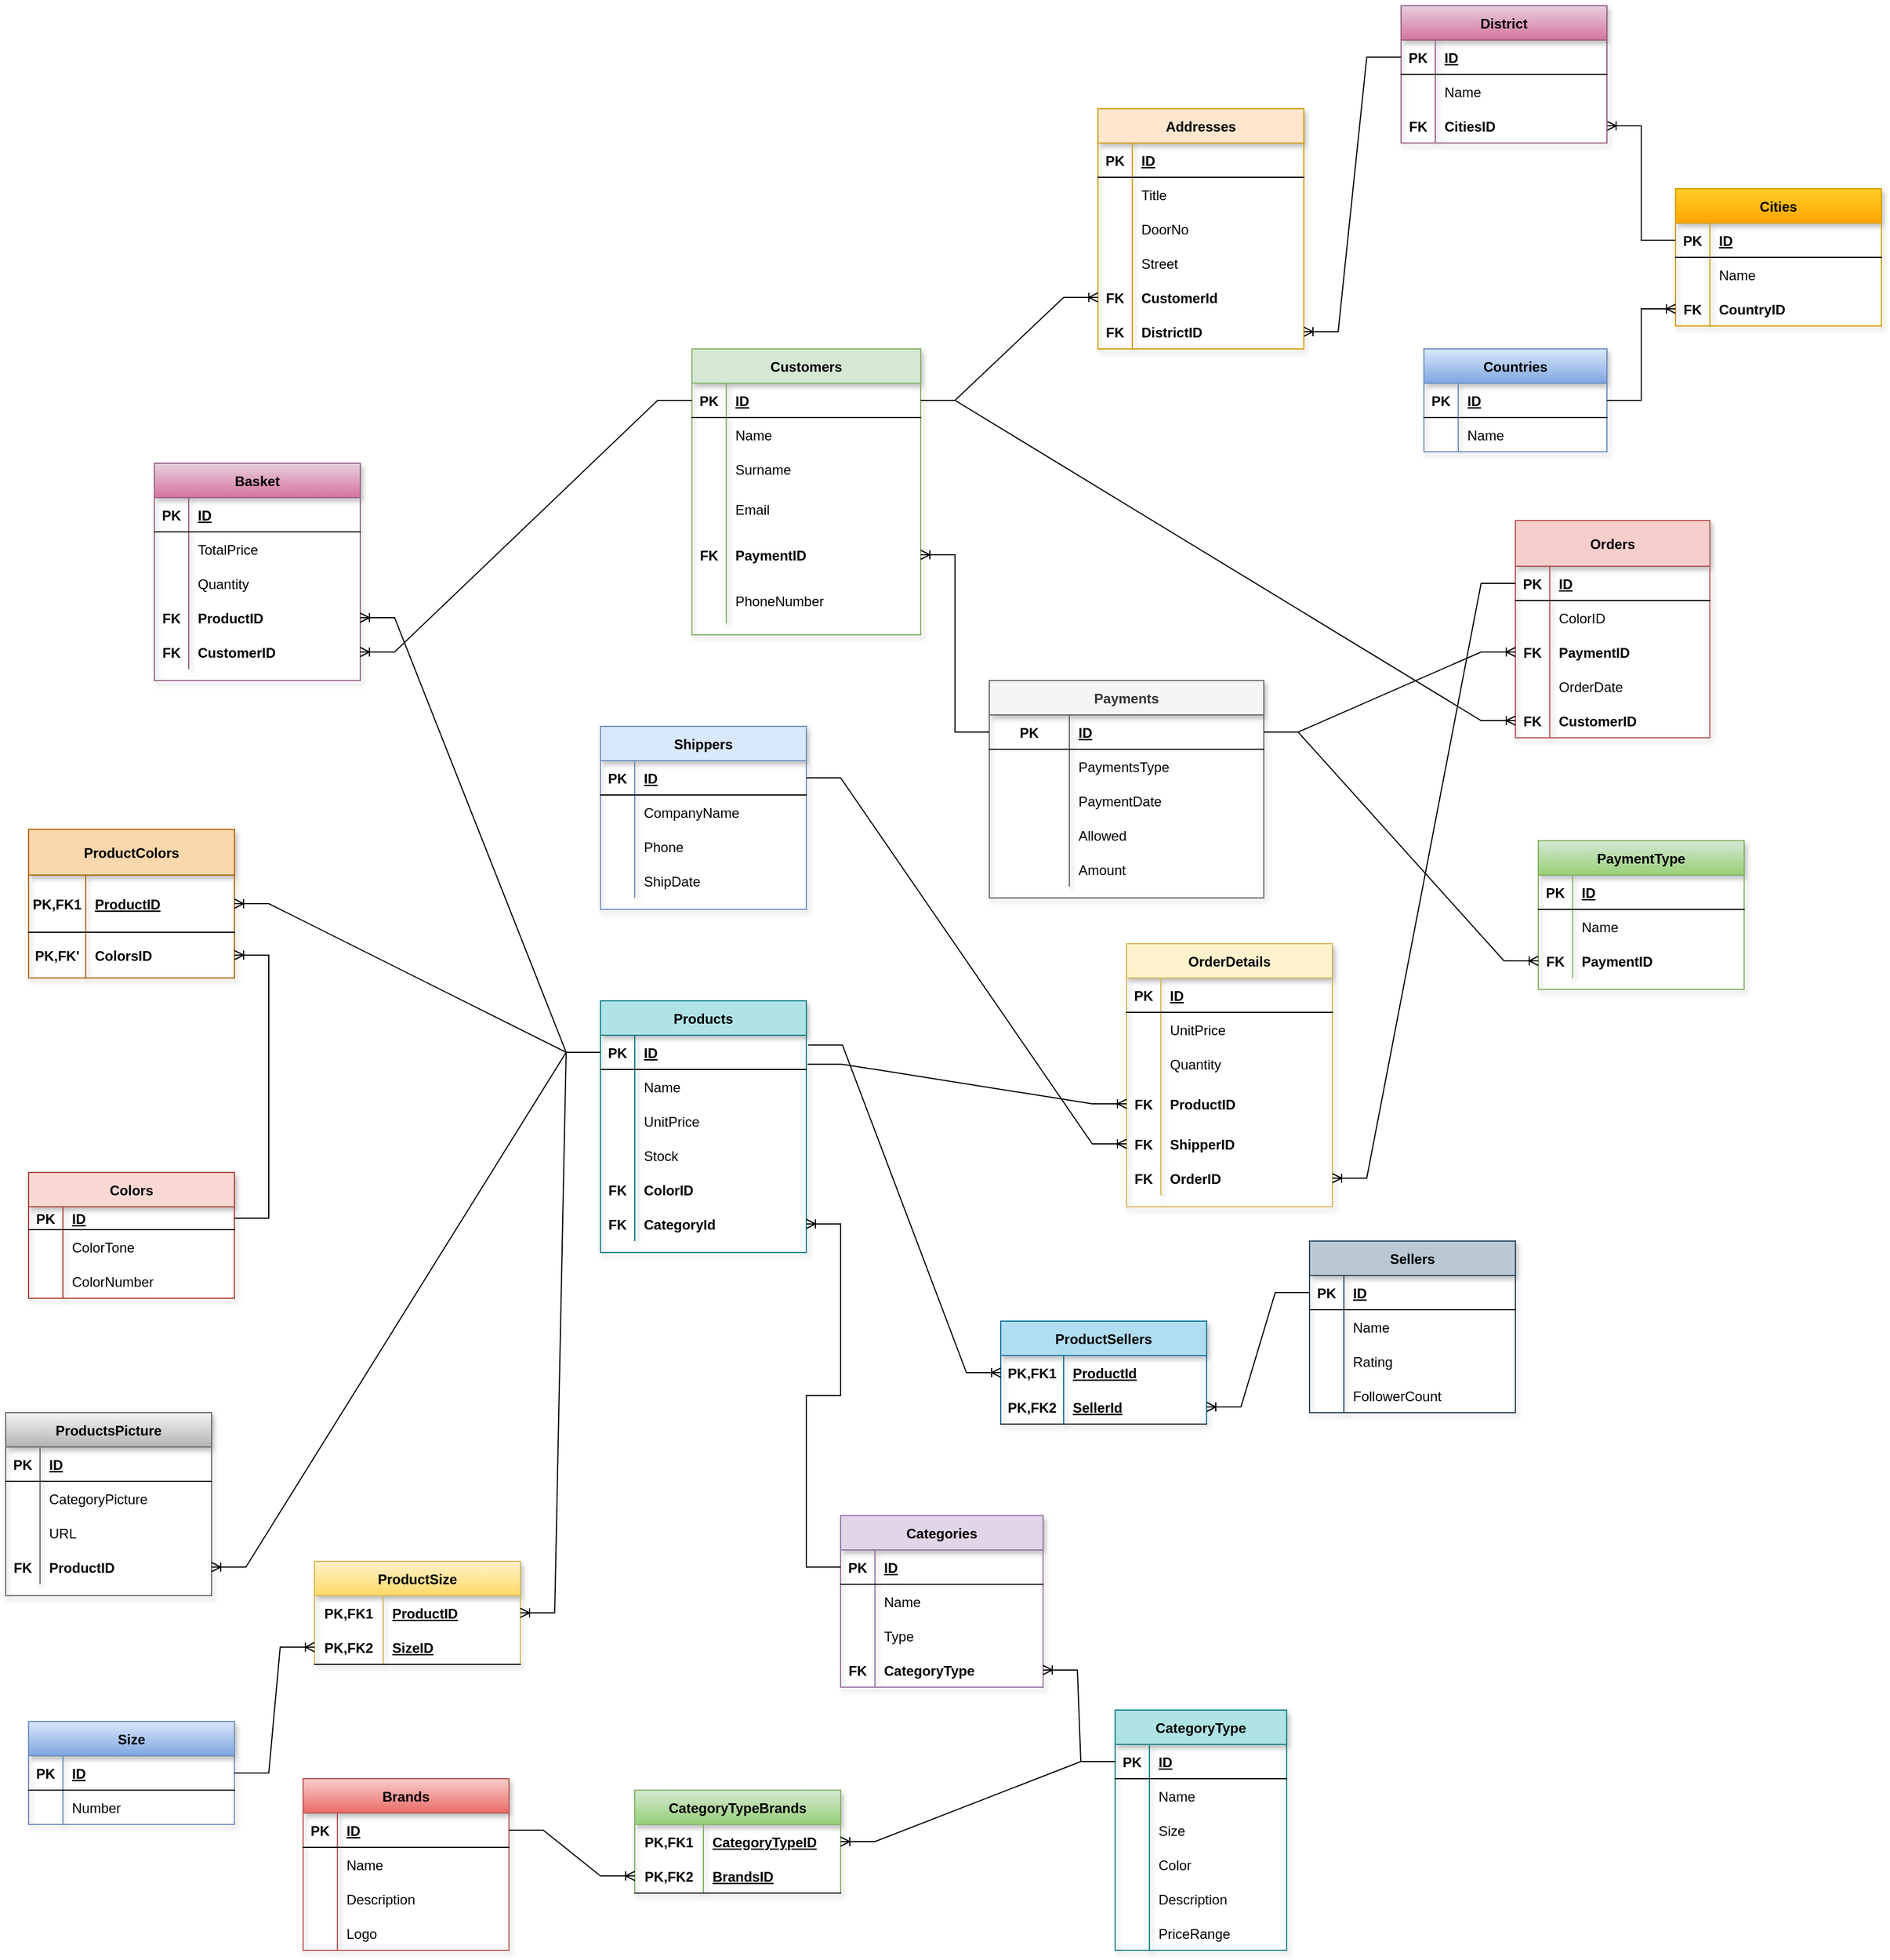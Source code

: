 <mxfile version="20.5.3" type="github" pages="2"><diagram id="9zdjFRAt_If0OcYkqnto" name="Sayfa -1"><mxGraphModel dx="1984" dy="2327" grid="1" gridSize="10" guides="1" tooltips="1" connect="1" arrows="1" fold="1" page="1" pageScale="1" pageWidth="827" pageHeight="1169" math="0" shadow="0"><root><mxCell id="0"/><mxCell id="1" parent="0"/><mxCell id="u8z7MohAh1zsG4dV5--F-299" value="Products" style="shape=table;startSize=30;container=1;collapsible=1;childLayout=tableLayout;fixedRows=1;rowLines=0;fontStyle=1;align=center;resizeLast=1;fillColor=#b0e3e6;strokeColor=#0e8088;shadow=1;" vertex="1" parent="1"><mxGeometry x="600" y="750" width="180" height="220" as="geometry"/></mxCell><mxCell id="u8z7MohAh1zsG4dV5--F-300" value="" style="shape=tableRow;horizontal=0;startSize=0;swimlaneHead=0;swimlaneBody=0;fillColor=none;collapsible=0;dropTarget=0;points=[[0,0.5],[1,0.5]];portConstraint=eastwest;top=0;left=0;right=0;bottom=1;" vertex="1" parent="u8z7MohAh1zsG4dV5--F-299"><mxGeometry y="30" width="180" height="30" as="geometry"/></mxCell><mxCell id="u8z7MohAh1zsG4dV5--F-301" value="PK" style="shape=partialRectangle;connectable=0;fillColor=none;top=0;left=0;bottom=0;right=0;fontStyle=1;overflow=hidden;" vertex="1" parent="u8z7MohAh1zsG4dV5--F-300"><mxGeometry width="30" height="30" as="geometry"><mxRectangle width="30" height="30" as="alternateBounds"/></mxGeometry></mxCell><mxCell id="u8z7MohAh1zsG4dV5--F-302" value="ID" style="shape=partialRectangle;connectable=0;fillColor=none;top=0;left=0;bottom=0;right=0;align=left;spacingLeft=6;fontStyle=5;overflow=hidden;" vertex="1" parent="u8z7MohAh1zsG4dV5--F-300"><mxGeometry x="30" width="150" height="30" as="geometry"><mxRectangle width="150" height="30" as="alternateBounds"/></mxGeometry></mxCell><mxCell id="u8z7MohAh1zsG4dV5--F-303" value="" style="shape=tableRow;horizontal=0;startSize=0;swimlaneHead=0;swimlaneBody=0;fillColor=none;collapsible=0;dropTarget=0;points=[[0,0.5],[1,0.5]];portConstraint=eastwest;top=0;left=0;right=0;bottom=0;" vertex="1" parent="u8z7MohAh1zsG4dV5--F-299"><mxGeometry y="60" width="180" height="30" as="geometry"/></mxCell><mxCell id="u8z7MohAh1zsG4dV5--F-304" value="" style="shape=partialRectangle;connectable=0;fillColor=none;top=0;left=0;bottom=0;right=0;editable=1;overflow=hidden;" vertex="1" parent="u8z7MohAh1zsG4dV5--F-303"><mxGeometry width="30" height="30" as="geometry"><mxRectangle width="30" height="30" as="alternateBounds"/></mxGeometry></mxCell><mxCell id="u8z7MohAh1zsG4dV5--F-305" value="Name" style="shape=partialRectangle;connectable=0;fillColor=none;top=0;left=0;bottom=0;right=0;align=left;spacingLeft=6;overflow=hidden;" vertex="1" parent="u8z7MohAh1zsG4dV5--F-303"><mxGeometry x="30" width="150" height="30" as="geometry"><mxRectangle width="150" height="30" as="alternateBounds"/></mxGeometry></mxCell><mxCell id="u8z7MohAh1zsG4dV5--F-306" value="" style="shape=tableRow;horizontal=0;startSize=0;swimlaneHead=0;swimlaneBody=0;fillColor=none;collapsible=0;dropTarget=0;points=[[0,0.5],[1,0.5]];portConstraint=eastwest;top=0;left=0;right=0;bottom=0;" vertex="1" parent="u8z7MohAh1zsG4dV5--F-299"><mxGeometry y="90" width="180" height="30" as="geometry"/></mxCell><mxCell id="u8z7MohAh1zsG4dV5--F-307" value="" style="shape=partialRectangle;connectable=0;fillColor=none;top=0;left=0;bottom=0;right=0;editable=1;overflow=hidden;" vertex="1" parent="u8z7MohAh1zsG4dV5--F-306"><mxGeometry width="30" height="30" as="geometry"><mxRectangle width="30" height="30" as="alternateBounds"/></mxGeometry></mxCell><mxCell id="u8z7MohAh1zsG4dV5--F-308" value="UnitPrice" style="shape=partialRectangle;connectable=0;fillColor=none;top=0;left=0;bottom=0;right=0;align=left;spacingLeft=6;overflow=hidden;" vertex="1" parent="u8z7MohAh1zsG4dV5--F-306"><mxGeometry x="30" width="150" height="30" as="geometry"><mxRectangle width="150" height="30" as="alternateBounds"/></mxGeometry></mxCell><mxCell id="u8z7MohAh1zsG4dV5--F-309" value="" style="shape=tableRow;horizontal=0;startSize=0;swimlaneHead=0;swimlaneBody=0;fillColor=none;collapsible=0;dropTarget=0;points=[[0,0.5],[1,0.5]];portConstraint=eastwest;top=0;left=0;right=0;bottom=0;" vertex="1" parent="u8z7MohAh1zsG4dV5--F-299"><mxGeometry y="120" width="180" height="30" as="geometry"/></mxCell><mxCell id="u8z7MohAh1zsG4dV5--F-310" value="" style="shape=partialRectangle;connectable=0;fillColor=none;top=0;left=0;bottom=0;right=0;editable=1;overflow=hidden;" vertex="1" parent="u8z7MohAh1zsG4dV5--F-309"><mxGeometry width="30" height="30" as="geometry"><mxRectangle width="30" height="30" as="alternateBounds"/></mxGeometry></mxCell><mxCell id="u8z7MohAh1zsG4dV5--F-311" value="Stock" style="shape=partialRectangle;connectable=0;fillColor=none;top=0;left=0;bottom=0;right=0;align=left;spacingLeft=6;overflow=hidden;" vertex="1" parent="u8z7MohAh1zsG4dV5--F-309"><mxGeometry x="30" width="150" height="30" as="geometry"><mxRectangle width="150" height="30" as="alternateBounds"/></mxGeometry></mxCell><mxCell id="u8z7MohAh1zsG4dV5--F-312" value="" style="shape=tableRow;horizontal=0;startSize=0;swimlaneHead=0;swimlaneBody=0;fillColor=none;collapsible=0;dropTarget=0;points=[[0,0.5],[1,0.5]];portConstraint=eastwest;top=0;left=0;right=0;bottom=0;" vertex="1" parent="u8z7MohAh1zsG4dV5--F-299"><mxGeometry y="150" width="180" height="30" as="geometry"/></mxCell><mxCell id="u8z7MohAh1zsG4dV5--F-313" value="FK" style="shape=partialRectangle;connectable=0;fillColor=none;top=0;left=0;bottom=0;right=0;editable=1;overflow=hidden;fontStyle=1" vertex="1" parent="u8z7MohAh1zsG4dV5--F-312"><mxGeometry width="30" height="30" as="geometry"><mxRectangle width="30" height="30" as="alternateBounds"/></mxGeometry></mxCell><mxCell id="u8z7MohAh1zsG4dV5--F-314" value="ColorID" style="shape=partialRectangle;connectable=0;fillColor=none;top=0;left=0;bottom=0;right=0;align=left;spacingLeft=6;overflow=hidden;fontStyle=1" vertex="1" parent="u8z7MohAh1zsG4dV5--F-312"><mxGeometry x="30" width="150" height="30" as="geometry"><mxRectangle width="150" height="30" as="alternateBounds"/></mxGeometry></mxCell><mxCell id="u8z7MohAh1zsG4dV5--F-315" value="" style="shape=tableRow;horizontal=0;startSize=0;swimlaneHead=0;swimlaneBody=0;fillColor=none;collapsible=0;dropTarget=0;points=[[0,0.5],[1,0.5]];portConstraint=eastwest;top=0;left=0;right=0;bottom=0;" vertex="1" parent="u8z7MohAh1zsG4dV5--F-299"><mxGeometry y="180" width="180" height="30" as="geometry"/></mxCell><mxCell id="u8z7MohAh1zsG4dV5--F-316" value="FK" style="shape=partialRectangle;connectable=0;fillColor=none;top=0;left=0;bottom=0;right=0;editable=1;overflow=hidden;fontStyle=1" vertex="1" parent="u8z7MohAh1zsG4dV5--F-315"><mxGeometry width="30" height="30" as="geometry"><mxRectangle width="30" height="30" as="alternateBounds"/></mxGeometry></mxCell><mxCell id="u8z7MohAh1zsG4dV5--F-317" value="CategoryId" style="shape=partialRectangle;connectable=0;fillColor=none;top=0;left=0;bottom=0;right=0;align=left;spacingLeft=6;overflow=hidden;fontStyle=1" vertex="1" parent="u8z7MohAh1zsG4dV5--F-315"><mxGeometry x="30" width="150" height="30" as="geometry"><mxRectangle width="150" height="30" as="alternateBounds"/></mxGeometry></mxCell><mxCell id="u8z7MohAh1zsG4dV5--F-318" value="Categories" style="shape=table;startSize=30;container=1;collapsible=1;childLayout=tableLayout;fixedRows=1;rowLines=0;fontStyle=1;align=center;resizeLast=1;fillColor=#e1d5e7;strokeColor=#9673a6;shadow=1;" vertex="1" parent="1"><mxGeometry x="810" y="1200" width="177" height="150" as="geometry"/></mxCell><mxCell id="u8z7MohAh1zsG4dV5--F-319" value="" style="shape=tableRow;horizontal=0;startSize=0;swimlaneHead=0;swimlaneBody=0;fillColor=none;collapsible=0;dropTarget=0;points=[[0,0.5],[1,0.5]];portConstraint=eastwest;top=0;left=0;right=0;bottom=1;" vertex="1" parent="u8z7MohAh1zsG4dV5--F-318"><mxGeometry y="30" width="177" height="30" as="geometry"/></mxCell><mxCell id="u8z7MohAh1zsG4dV5--F-320" value="PK" style="shape=partialRectangle;connectable=0;fillColor=none;top=0;left=0;bottom=0;right=0;fontStyle=1;overflow=hidden;" vertex="1" parent="u8z7MohAh1zsG4dV5--F-319"><mxGeometry width="30" height="30" as="geometry"><mxRectangle width="30" height="30" as="alternateBounds"/></mxGeometry></mxCell><mxCell id="u8z7MohAh1zsG4dV5--F-321" value="ID" style="shape=partialRectangle;connectable=0;fillColor=none;top=0;left=0;bottom=0;right=0;align=left;spacingLeft=6;fontStyle=5;overflow=hidden;" vertex="1" parent="u8z7MohAh1zsG4dV5--F-319"><mxGeometry x="30" width="147" height="30" as="geometry"><mxRectangle width="147" height="30" as="alternateBounds"/></mxGeometry></mxCell><mxCell id="u8z7MohAh1zsG4dV5--F-322" value="" style="shape=tableRow;horizontal=0;startSize=0;swimlaneHead=0;swimlaneBody=0;fillColor=none;collapsible=0;dropTarget=0;points=[[0,0.5],[1,0.5]];portConstraint=eastwest;top=0;left=0;right=0;bottom=0;" vertex="1" parent="u8z7MohAh1zsG4dV5--F-318"><mxGeometry y="60" width="177" height="30" as="geometry"/></mxCell><mxCell id="u8z7MohAh1zsG4dV5--F-323" value="" style="shape=partialRectangle;connectable=0;fillColor=none;top=0;left=0;bottom=0;right=0;editable=1;overflow=hidden;" vertex="1" parent="u8z7MohAh1zsG4dV5--F-322"><mxGeometry width="30" height="30" as="geometry"><mxRectangle width="30" height="30" as="alternateBounds"/></mxGeometry></mxCell><mxCell id="u8z7MohAh1zsG4dV5--F-324" value="Name" style="shape=partialRectangle;connectable=0;fillColor=none;top=0;left=0;bottom=0;right=0;align=left;spacingLeft=6;overflow=hidden;" vertex="1" parent="u8z7MohAh1zsG4dV5--F-322"><mxGeometry x="30" width="147" height="30" as="geometry"><mxRectangle width="147" height="30" as="alternateBounds"/></mxGeometry></mxCell><mxCell id="u8z7MohAh1zsG4dV5--F-325" value="" style="shape=tableRow;horizontal=0;startSize=0;swimlaneHead=0;swimlaneBody=0;fillColor=none;collapsible=0;dropTarget=0;points=[[0,0.5],[1,0.5]];portConstraint=eastwest;top=0;left=0;right=0;bottom=0;" vertex="1" parent="u8z7MohAh1zsG4dV5--F-318"><mxGeometry y="90" width="177" height="30" as="geometry"/></mxCell><mxCell id="u8z7MohAh1zsG4dV5--F-326" value="" style="shape=partialRectangle;connectable=0;fillColor=none;top=0;left=0;bottom=0;right=0;editable=1;overflow=hidden;" vertex="1" parent="u8z7MohAh1zsG4dV5--F-325"><mxGeometry width="30" height="30" as="geometry"><mxRectangle width="30" height="30" as="alternateBounds"/></mxGeometry></mxCell><mxCell id="u8z7MohAh1zsG4dV5--F-327" value="Type" style="shape=partialRectangle;connectable=0;fillColor=none;top=0;left=0;bottom=0;right=0;align=left;spacingLeft=6;overflow=hidden;" vertex="1" parent="u8z7MohAh1zsG4dV5--F-325"><mxGeometry x="30" width="147" height="30" as="geometry"><mxRectangle width="147" height="30" as="alternateBounds"/></mxGeometry></mxCell><mxCell id="u8z7MohAh1zsG4dV5--F-328" value="" style="shape=tableRow;horizontal=0;startSize=0;swimlaneHead=0;swimlaneBody=0;fillColor=none;collapsible=0;dropTarget=0;points=[[0,0.5],[1,0.5]];portConstraint=eastwest;top=0;left=0;right=0;bottom=0;" vertex="1" parent="u8z7MohAh1zsG4dV5--F-318"><mxGeometry y="120" width="177" height="30" as="geometry"/></mxCell><mxCell id="u8z7MohAh1zsG4dV5--F-329" value="FK" style="shape=partialRectangle;connectable=0;fillColor=none;top=0;left=0;bottom=0;right=0;editable=1;overflow=hidden;fontStyle=1" vertex="1" parent="u8z7MohAh1zsG4dV5--F-328"><mxGeometry width="30" height="30" as="geometry"><mxRectangle width="30" height="30" as="alternateBounds"/></mxGeometry></mxCell><mxCell id="u8z7MohAh1zsG4dV5--F-330" value="CategoryType" style="shape=partialRectangle;connectable=0;fillColor=none;top=0;left=0;bottom=0;right=0;align=left;spacingLeft=6;overflow=hidden;fontStyle=1" vertex="1" parent="u8z7MohAh1zsG4dV5--F-328"><mxGeometry x="30" width="147" height="30" as="geometry"><mxRectangle width="147" height="30" as="alternateBounds"/></mxGeometry></mxCell><mxCell id="u8z7MohAh1zsG4dV5--F-331" value="" style="edgeStyle=entityRelationEdgeStyle;fontSize=12;html=1;endArrow=ERoneToMany;rounded=0;exitX=0;exitY=0.5;exitDx=0;exitDy=0;entryX=1;entryY=0.5;entryDx=0;entryDy=0;" edge="1" parent="1" source="u8z7MohAh1zsG4dV5--F-319" target="u8z7MohAh1zsG4dV5--F-315"><mxGeometry width="100" height="100" relative="1" as="geometry"><mxPoint x="640" y="700" as="sourcePoint"/><mxPoint x="670" y="580" as="targetPoint"/></mxGeometry></mxCell><mxCell id="u8z7MohAh1zsG4dV5--F-332" value="Customers" style="shape=table;startSize=30;container=1;collapsible=1;childLayout=tableLayout;fixedRows=1;rowLines=0;fontStyle=1;align=center;resizeLast=1;fillColor=#d5e8d4;strokeColor=#82b366;shadow=1;" vertex="1" parent="1"><mxGeometry x="680" y="180" width="200" height="250" as="geometry"/></mxCell><mxCell id="u8z7MohAh1zsG4dV5--F-333" value="" style="shape=tableRow;horizontal=0;startSize=0;swimlaneHead=0;swimlaneBody=0;fillColor=none;collapsible=0;dropTarget=0;points=[[0,0.5],[1,0.5]];portConstraint=eastwest;top=0;left=0;right=0;bottom=1;" vertex="1" parent="u8z7MohAh1zsG4dV5--F-332"><mxGeometry y="30" width="200" height="30" as="geometry"/></mxCell><mxCell id="u8z7MohAh1zsG4dV5--F-334" value="PK" style="shape=partialRectangle;connectable=0;fillColor=none;top=0;left=0;bottom=0;right=0;fontStyle=1;overflow=hidden;" vertex="1" parent="u8z7MohAh1zsG4dV5--F-333"><mxGeometry width="30" height="30" as="geometry"><mxRectangle width="30" height="30" as="alternateBounds"/></mxGeometry></mxCell><mxCell id="u8z7MohAh1zsG4dV5--F-335" value="ID" style="shape=partialRectangle;connectable=0;fillColor=none;top=0;left=0;bottom=0;right=0;align=left;spacingLeft=6;fontStyle=5;overflow=hidden;" vertex="1" parent="u8z7MohAh1zsG4dV5--F-333"><mxGeometry x="30" width="170" height="30" as="geometry"><mxRectangle width="170" height="30" as="alternateBounds"/></mxGeometry></mxCell><mxCell id="u8z7MohAh1zsG4dV5--F-336" value="" style="shape=tableRow;horizontal=0;startSize=0;swimlaneHead=0;swimlaneBody=0;fillColor=none;collapsible=0;dropTarget=0;points=[[0,0.5],[1,0.5]];portConstraint=eastwest;top=0;left=0;right=0;bottom=0;" vertex="1" parent="u8z7MohAh1zsG4dV5--F-332"><mxGeometry y="60" width="200" height="30" as="geometry"/></mxCell><mxCell id="u8z7MohAh1zsG4dV5--F-337" value="" style="shape=partialRectangle;connectable=0;fillColor=none;top=0;left=0;bottom=0;right=0;editable=1;overflow=hidden;" vertex="1" parent="u8z7MohAh1zsG4dV5--F-336"><mxGeometry width="30" height="30" as="geometry"><mxRectangle width="30" height="30" as="alternateBounds"/></mxGeometry></mxCell><mxCell id="u8z7MohAh1zsG4dV5--F-338" value="Name" style="shape=partialRectangle;connectable=0;fillColor=none;top=0;left=0;bottom=0;right=0;align=left;spacingLeft=6;overflow=hidden;" vertex="1" parent="u8z7MohAh1zsG4dV5--F-336"><mxGeometry x="30" width="170" height="30" as="geometry"><mxRectangle width="170" height="30" as="alternateBounds"/></mxGeometry></mxCell><mxCell id="u8z7MohAh1zsG4dV5--F-339" value="" style="shape=tableRow;horizontal=0;startSize=0;swimlaneHead=0;swimlaneBody=0;fillColor=none;collapsible=0;dropTarget=0;points=[[0,0.5],[1,0.5]];portConstraint=eastwest;top=0;left=0;right=0;bottom=0;" vertex="1" parent="u8z7MohAh1zsG4dV5--F-332"><mxGeometry y="90" width="200" height="30" as="geometry"/></mxCell><mxCell id="u8z7MohAh1zsG4dV5--F-340" value="" style="shape=partialRectangle;connectable=0;fillColor=none;top=0;left=0;bottom=0;right=0;editable=1;overflow=hidden;" vertex="1" parent="u8z7MohAh1zsG4dV5--F-339"><mxGeometry width="30" height="30" as="geometry"><mxRectangle width="30" height="30" as="alternateBounds"/></mxGeometry></mxCell><mxCell id="u8z7MohAh1zsG4dV5--F-341" value="Surname" style="shape=partialRectangle;connectable=0;fillColor=none;top=0;left=0;bottom=0;right=0;align=left;spacingLeft=6;overflow=hidden;" vertex="1" parent="u8z7MohAh1zsG4dV5--F-339"><mxGeometry x="30" width="170" height="30" as="geometry"><mxRectangle width="170" height="30" as="alternateBounds"/></mxGeometry></mxCell><mxCell id="u8z7MohAh1zsG4dV5--F-342" value="" style="shape=tableRow;horizontal=0;startSize=0;swimlaneHead=0;swimlaneBody=0;fillColor=none;collapsible=0;dropTarget=0;points=[[0,0.5],[1,0.5]];portConstraint=eastwest;top=0;left=0;right=0;bottom=0;" vertex="1" parent="u8z7MohAh1zsG4dV5--F-332"><mxGeometry y="120" width="200" height="40" as="geometry"/></mxCell><mxCell id="u8z7MohAh1zsG4dV5--F-343" value="" style="shape=partialRectangle;connectable=0;fillColor=none;top=0;left=0;bottom=0;right=0;editable=1;overflow=hidden;" vertex="1" parent="u8z7MohAh1zsG4dV5--F-342"><mxGeometry width="30" height="40" as="geometry"><mxRectangle width="30" height="40" as="alternateBounds"/></mxGeometry></mxCell><mxCell id="u8z7MohAh1zsG4dV5--F-344" value="Email" style="shape=partialRectangle;connectable=0;fillColor=none;top=0;left=0;bottom=0;right=0;align=left;spacingLeft=6;overflow=hidden;" vertex="1" parent="u8z7MohAh1zsG4dV5--F-342"><mxGeometry x="30" width="170" height="40" as="geometry"><mxRectangle width="170" height="40" as="alternateBounds"/></mxGeometry></mxCell><mxCell id="u8z7MohAh1zsG4dV5--F-345" value="" style="shape=tableRow;horizontal=0;startSize=0;swimlaneHead=0;swimlaneBody=0;fillColor=none;collapsible=0;dropTarget=0;points=[[0,0.5],[1,0.5]];portConstraint=eastwest;top=0;left=0;right=0;bottom=0;" vertex="1" parent="u8z7MohAh1zsG4dV5--F-332"><mxGeometry y="160" width="200" height="40" as="geometry"/></mxCell><mxCell id="u8z7MohAh1zsG4dV5--F-346" value="FK" style="shape=partialRectangle;connectable=0;fillColor=none;top=0;left=0;bottom=0;right=0;editable=1;overflow=hidden;fontStyle=1" vertex="1" parent="u8z7MohAh1zsG4dV5--F-345"><mxGeometry width="30" height="40" as="geometry"><mxRectangle width="30" height="40" as="alternateBounds"/></mxGeometry></mxCell><mxCell id="u8z7MohAh1zsG4dV5--F-347" value="PaymentID" style="shape=partialRectangle;connectable=0;fillColor=none;top=0;left=0;bottom=0;right=0;align=left;spacingLeft=6;overflow=hidden;fontStyle=1" vertex="1" parent="u8z7MohAh1zsG4dV5--F-345"><mxGeometry x="30" width="170" height="40" as="geometry"><mxRectangle width="170" height="40" as="alternateBounds"/></mxGeometry></mxCell><mxCell id="u8z7MohAh1zsG4dV5--F-348" value="" style="shape=tableRow;horizontal=0;startSize=0;swimlaneHead=0;swimlaneBody=0;fillColor=none;collapsible=0;dropTarget=0;points=[[0,0.5],[1,0.5]];portConstraint=eastwest;top=0;left=0;right=0;bottom=0;" vertex="1" parent="u8z7MohAh1zsG4dV5--F-332"><mxGeometry y="200" width="200" height="40" as="geometry"/></mxCell><mxCell id="u8z7MohAh1zsG4dV5--F-349" value="" style="shape=partialRectangle;connectable=0;fillColor=none;top=0;left=0;bottom=0;right=0;editable=1;overflow=hidden;" vertex="1" parent="u8z7MohAh1zsG4dV5--F-348"><mxGeometry width="30" height="40" as="geometry"><mxRectangle width="30" height="40" as="alternateBounds"/></mxGeometry></mxCell><mxCell id="u8z7MohAh1zsG4dV5--F-350" value="PhoneNumber" style="shape=partialRectangle;connectable=0;fillColor=none;top=0;left=0;bottom=0;right=0;align=left;spacingLeft=6;overflow=hidden;" vertex="1" parent="u8z7MohAh1zsG4dV5--F-348"><mxGeometry x="30" width="170" height="40" as="geometry"><mxRectangle width="170" height="40" as="alternateBounds"/></mxGeometry></mxCell><mxCell id="u8z7MohAh1zsG4dV5--F-351" value="Addresses" style="shape=table;startSize=30;container=1;collapsible=1;childLayout=tableLayout;fixedRows=1;rowLines=0;fontStyle=1;align=center;resizeLast=1;fillColor=#ffe6cc;strokeColor=#d79b00;shadow=1;" vertex="1" parent="1"><mxGeometry x="1035" y="-30" width="180" height="210" as="geometry"/></mxCell><mxCell id="u8z7MohAh1zsG4dV5--F-352" value="" style="shape=tableRow;horizontal=0;startSize=0;swimlaneHead=0;swimlaneBody=0;fillColor=none;collapsible=0;dropTarget=0;points=[[0,0.5],[1,0.5]];portConstraint=eastwest;top=0;left=0;right=0;bottom=1;" vertex="1" parent="u8z7MohAh1zsG4dV5--F-351"><mxGeometry y="30" width="180" height="30" as="geometry"/></mxCell><mxCell id="u8z7MohAh1zsG4dV5--F-353" value="PK" style="shape=partialRectangle;connectable=0;fillColor=none;top=0;left=0;bottom=0;right=0;fontStyle=1;overflow=hidden;" vertex="1" parent="u8z7MohAh1zsG4dV5--F-352"><mxGeometry width="30" height="30" as="geometry"><mxRectangle width="30" height="30" as="alternateBounds"/></mxGeometry></mxCell><mxCell id="u8z7MohAh1zsG4dV5--F-354" value="ID" style="shape=partialRectangle;connectable=0;fillColor=none;top=0;left=0;bottom=0;right=0;align=left;spacingLeft=6;fontStyle=5;overflow=hidden;" vertex="1" parent="u8z7MohAh1zsG4dV5--F-352"><mxGeometry x="30" width="150" height="30" as="geometry"><mxRectangle width="150" height="30" as="alternateBounds"/></mxGeometry></mxCell><mxCell id="u8z7MohAh1zsG4dV5--F-355" value="" style="shape=tableRow;horizontal=0;startSize=0;swimlaneHead=0;swimlaneBody=0;fillColor=none;collapsible=0;dropTarget=0;points=[[0,0.5],[1,0.5]];portConstraint=eastwest;top=0;left=0;right=0;bottom=0;" vertex="1" parent="u8z7MohAh1zsG4dV5--F-351"><mxGeometry y="60" width="180" height="30" as="geometry"/></mxCell><mxCell id="u8z7MohAh1zsG4dV5--F-356" value="" style="shape=partialRectangle;connectable=0;fillColor=none;top=0;left=0;bottom=0;right=0;editable=1;overflow=hidden;" vertex="1" parent="u8z7MohAh1zsG4dV5--F-355"><mxGeometry width="30" height="30" as="geometry"><mxRectangle width="30" height="30" as="alternateBounds"/></mxGeometry></mxCell><mxCell id="u8z7MohAh1zsG4dV5--F-357" value="Title" style="shape=partialRectangle;connectable=0;fillColor=none;top=0;left=0;bottom=0;right=0;align=left;spacingLeft=6;overflow=hidden;" vertex="1" parent="u8z7MohAh1zsG4dV5--F-355"><mxGeometry x="30" width="150" height="30" as="geometry"><mxRectangle width="150" height="30" as="alternateBounds"/></mxGeometry></mxCell><mxCell id="u8z7MohAh1zsG4dV5--F-358" value="" style="shape=tableRow;horizontal=0;startSize=0;swimlaneHead=0;swimlaneBody=0;fillColor=none;collapsible=0;dropTarget=0;points=[[0,0.5],[1,0.5]];portConstraint=eastwest;top=0;left=0;right=0;bottom=0;" vertex="1" parent="u8z7MohAh1zsG4dV5--F-351"><mxGeometry y="90" width="180" height="30" as="geometry"/></mxCell><mxCell id="u8z7MohAh1zsG4dV5--F-359" value="" style="shape=partialRectangle;connectable=0;fillColor=none;top=0;left=0;bottom=0;right=0;editable=1;overflow=hidden;" vertex="1" parent="u8z7MohAh1zsG4dV5--F-358"><mxGeometry width="30" height="30" as="geometry"><mxRectangle width="30" height="30" as="alternateBounds"/></mxGeometry></mxCell><mxCell id="u8z7MohAh1zsG4dV5--F-360" value="DoorNo" style="shape=partialRectangle;connectable=0;fillColor=none;top=0;left=0;bottom=0;right=0;align=left;spacingLeft=6;overflow=hidden;" vertex="1" parent="u8z7MohAh1zsG4dV5--F-358"><mxGeometry x="30" width="150" height="30" as="geometry"><mxRectangle width="150" height="30" as="alternateBounds"/></mxGeometry></mxCell><mxCell id="u8z7MohAh1zsG4dV5--F-361" value="" style="shape=tableRow;horizontal=0;startSize=0;swimlaneHead=0;swimlaneBody=0;fillColor=none;collapsible=0;dropTarget=0;points=[[0,0.5],[1,0.5]];portConstraint=eastwest;top=0;left=0;right=0;bottom=0;" vertex="1" parent="u8z7MohAh1zsG4dV5--F-351"><mxGeometry y="120" width="180" height="30" as="geometry"/></mxCell><mxCell id="u8z7MohAh1zsG4dV5--F-362" value="" style="shape=partialRectangle;connectable=0;fillColor=none;top=0;left=0;bottom=0;right=0;editable=1;overflow=hidden;" vertex="1" parent="u8z7MohAh1zsG4dV5--F-361"><mxGeometry width="30" height="30" as="geometry"><mxRectangle width="30" height="30" as="alternateBounds"/></mxGeometry></mxCell><mxCell id="u8z7MohAh1zsG4dV5--F-363" value="Street" style="shape=partialRectangle;connectable=0;fillColor=none;top=0;left=0;bottom=0;right=0;align=left;spacingLeft=6;overflow=hidden;" vertex="1" parent="u8z7MohAh1zsG4dV5--F-361"><mxGeometry x="30" width="150" height="30" as="geometry"><mxRectangle width="150" height="30" as="alternateBounds"/></mxGeometry></mxCell><mxCell id="u8z7MohAh1zsG4dV5--F-364" value="" style="shape=tableRow;horizontal=0;startSize=0;swimlaneHead=0;swimlaneBody=0;fillColor=none;collapsible=0;dropTarget=0;points=[[0,0.5],[1,0.5]];portConstraint=eastwest;top=0;left=0;right=0;bottom=0;" vertex="1" parent="u8z7MohAh1zsG4dV5--F-351"><mxGeometry y="150" width="180" height="30" as="geometry"/></mxCell><mxCell id="u8z7MohAh1zsG4dV5--F-365" value="FK" style="shape=partialRectangle;connectable=0;fillColor=none;top=0;left=0;bottom=0;right=0;editable=1;overflow=hidden;fontStyle=1" vertex="1" parent="u8z7MohAh1zsG4dV5--F-364"><mxGeometry width="30" height="30" as="geometry"><mxRectangle width="30" height="30" as="alternateBounds"/></mxGeometry></mxCell><mxCell id="u8z7MohAh1zsG4dV5--F-366" value="CustomerId" style="shape=partialRectangle;connectable=0;fillColor=none;top=0;left=0;bottom=0;right=0;align=left;spacingLeft=6;overflow=hidden;fontStyle=1" vertex="1" parent="u8z7MohAh1zsG4dV5--F-364"><mxGeometry x="30" width="150" height="30" as="geometry"><mxRectangle width="150" height="30" as="alternateBounds"/></mxGeometry></mxCell><mxCell id="u8z7MohAh1zsG4dV5--F-367" value="" style="shape=tableRow;horizontal=0;startSize=0;swimlaneHead=0;swimlaneBody=0;fillColor=none;collapsible=0;dropTarget=0;points=[[0,0.5],[1,0.5]];portConstraint=eastwest;top=0;left=0;right=0;bottom=0;" vertex="1" parent="u8z7MohAh1zsG4dV5--F-351"><mxGeometry y="180" width="180" height="30" as="geometry"/></mxCell><mxCell id="u8z7MohAh1zsG4dV5--F-368" value="FK" style="shape=partialRectangle;connectable=0;fillColor=none;top=0;left=0;bottom=0;right=0;editable=1;overflow=hidden;fontStyle=1" vertex="1" parent="u8z7MohAh1zsG4dV5--F-367"><mxGeometry width="30" height="30" as="geometry"><mxRectangle width="30" height="30" as="alternateBounds"/></mxGeometry></mxCell><mxCell id="u8z7MohAh1zsG4dV5--F-369" value="DistrictID" style="shape=partialRectangle;connectable=0;fillColor=none;top=0;left=0;bottom=0;right=0;align=left;spacingLeft=6;overflow=hidden;fontStyle=1" vertex="1" parent="u8z7MohAh1zsG4dV5--F-367"><mxGeometry x="30" width="150" height="30" as="geometry"><mxRectangle width="150" height="30" as="alternateBounds"/></mxGeometry></mxCell><mxCell id="u8z7MohAh1zsG4dV5--F-370" value="" style="edgeStyle=entityRelationEdgeStyle;fontSize=12;html=1;endArrow=ERoneToMany;rounded=0;entryX=0;entryY=0.5;entryDx=0;entryDy=0;exitX=1;exitY=0.5;exitDx=0;exitDy=0;" edge="1" parent="1" source="u8z7MohAh1zsG4dV5--F-333" target="u8z7MohAh1zsG4dV5--F-364"><mxGeometry width="100" height="100" relative="1" as="geometry"><mxPoint x="880" y="225" as="sourcePoint"/><mxPoint x="810" y="1101" as="targetPoint"/></mxGeometry></mxCell><mxCell id="u8z7MohAh1zsG4dV5--F-371" value="Sellers" style="shape=table;startSize=30;container=1;collapsible=1;childLayout=tableLayout;fixedRows=1;rowLines=0;fontStyle=1;align=center;resizeLast=1;fillColor=#bac8d3;strokeColor=#23445d;shadow=1;" vertex="1" parent="1"><mxGeometry x="1220" y="960" width="180" height="150" as="geometry"/></mxCell><mxCell id="u8z7MohAh1zsG4dV5--F-372" value="" style="shape=tableRow;horizontal=0;startSize=0;swimlaneHead=0;swimlaneBody=0;fillColor=none;collapsible=0;dropTarget=0;points=[[0,0.5],[1,0.5]];portConstraint=eastwest;top=0;left=0;right=0;bottom=1;" vertex="1" parent="u8z7MohAh1zsG4dV5--F-371"><mxGeometry y="30" width="180" height="30" as="geometry"/></mxCell><mxCell id="u8z7MohAh1zsG4dV5--F-373" value="PK" style="shape=partialRectangle;connectable=0;fillColor=none;top=0;left=0;bottom=0;right=0;fontStyle=1;overflow=hidden;" vertex="1" parent="u8z7MohAh1zsG4dV5--F-372"><mxGeometry width="30" height="30" as="geometry"><mxRectangle width="30" height="30" as="alternateBounds"/></mxGeometry></mxCell><mxCell id="u8z7MohAh1zsG4dV5--F-374" value="ID" style="shape=partialRectangle;connectable=0;fillColor=none;top=0;left=0;bottom=0;right=0;align=left;spacingLeft=6;fontStyle=5;overflow=hidden;" vertex="1" parent="u8z7MohAh1zsG4dV5--F-372"><mxGeometry x="30" width="150" height="30" as="geometry"><mxRectangle width="150" height="30" as="alternateBounds"/></mxGeometry></mxCell><mxCell id="u8z7MohAh1zsG4dV5--F-375" value="" style="shape=tableRow;horizontal=0;startSize=0;swimlaneHead=0;swimlaneBody=0;fillColor=none;collapsible=0;dropTarget=0;points=[[0,0.5],[1,0.5]];portConstraint=eastwest;top=0;left=0;right=0;bottom=0;" vertex="1" parent="u8z7MohAh1zsG4dV5--F-371"><mxGeometry y="60" width="180" height="30" as="geometry"/></mxCell><mxCell id="u8z7MohAh1zsG4dV5--F-376" value="" style="shape=partialRectangle;connectable=0;fillColor=none;top=0;left=0;bottom=0;right=0;editable=1;overflow=hidden;" vertex="1" parent="u8z7MohAh1zsG4dV5--F-375"><mxGeometry width="30" height="30" as="geometry"><mxRectangle width="30" height="30" as="alternateBounds"/></mxGeometry></mxCell><mxCell id="u8z7MohAh1zsG4dV5--F-377" value="Name" style="shape=partialRectangle;connectable=0;fillColor=none;top=0;left=0;bottom=0;right=0;align=left;spacingLeft=6;overflow=hidden;" vertex="1" parent="u8z7MohAh1zsG4dV5--F-375"><mxGeometry x="30" width="150" height="30" as="geometry"><mxRectangle width="150" height="30" as="alternateBounds"/></mxGeometry></mxCell><mxCell id="u8z7MohAh1zsG4dV5--F-378" value="" style="shape=tableRow;horizontal=0;startSize=0;swimlaneHead=0;swimlaneBody=0;fillColor=none;collapsible=0;dropTarget=0;points=[[0,0.5],[1,0.5]];portConstraint=eastwest;top=0;left=0;right=0;bottom=0;" vertex="1" parent="u8z7MohAh1zsG4dV5--F-371"><mxGeometry y="90" width="180" height="30" as="geometry"/></mxCell><mxCell id="u8z7MohAh1zsG4dV5--F-379" value="" style="shape=partialRectangle;connectable=0;fillColor=none;top=0;left=0;bottom=0;right=0;editable=1;overflow=hidden;" vertex="1" parent="u8z7MohAh1zsG4dV5--F-378"><mxGeometry width="30" height="30" as="geometry"><mxRectangle width="30" height="30" as="alternateBounds"/></mxGeometry></mxCell><mxCell id="u8z7MohAh1zsG4dV5--F-380" value="Rating" style="shape=partialRectangle;connectable=0;fillColor=none;top=0;left=0;bottom=0;right=0;align=left;spacingLeft=6;overflow=hidden;" vertex="1" parent="u8z7MohAh1zsG4dV5--F-378"><mxGeometry x="30" width="150" height="30" as="geometry"><mxRectangle width="150" height="30" as="alternateBounds"/></mxGeometry></mxCell><mxCell id="u8z7MohAh1zsG4dV5--F-381" value="" style="shape=tableRow;horizontal=0;startSize=0;swimlaneHead=0;swimlaneBody=0;fillColor=none;collapsible=0;dropTarget=0;points=[[0,0.5],[1,0.5]];portConstraint=eastwest;top=0;left=0;right=0;bottom=0;" vertex="1" parent="u8z7MohAh1zsG4dV5--F-371"><mxGeometry y="120" width="180" height="30" as="geometry"/></mxCell><mxCell id="u8z7MohAh1zsG4dV5--F-382" value="" style="shape=partialRectangle;connectable=0;fillColor=none;top=0;left=0;bottom=0;right=0;editable=1;overflow=hidden;" vertex="1" parent="u8z7MohAh1zsG4dV5--F-381"><mxGeometry width="30" height="30" as="geometry"><mxRectangle width="30" height="30" as="alternateBounds"/></mxGeometry></mxCell><mxCell id="u8z7MohAh1zsG4dV5--F-383" value="FollowerCount" style="shape=partialRectangle;connectable=0;fillColor=none;top=0;left=0;bottom=0;right=0;align=left;spacingLeft=6;overflow=hidden;" vertex="1" parent="u8z7MohAh1zsG4dV5--F-381"><mxGeometry x="30" width="150" height="30" as="geometry"><mxRectangle width="150" height="30" as="alternateBounds"/></mxGeometry></mxCell><mxCell id="u8z7MohAh1zsG4dV5--F-384" value="ProductSellers" style="shape=table;startSize=30;container=1;collapsible=1;childLayout=tableLayout;fixedRows=1;rowLines=0;fontStyle=1;align=center;resizeLast=1;fillColor=#b1ddf0;strokeColor=#10739e;shadow=1;" vertex="1" parent="1"><mxGeometry x="950" y="1030" width="180" height="90" as="geometry"/></mxCell><mxCell id="u8z7MohAh1zsG4dV5--F-385" value="" style="shape=tableRow;horizontal=0;startSize=0;swimlaneHead=0;swimlaneBody=0;fillColor=none;collapsible=0;dropTarget=0;points=[[0,0.5],[1,0.5]];portConstraint=eastwest;top=0;left=0;right=0;bottom=0;" vertex="1" parent="u8z7MohAh1zsG4dV5--F-384"><mxGeometry y="30" width="180" height="30" as="geometry"/></mxCell><mxCell id="u8z7MohAh1zsG4dV5--F-386" value="PK,FK1" style="shape=partialRectangle;connectable=0;fillColor=none;top=0;left=0;bottom=0;right=0;fontStyle=1;overflow=hidden;" vertex="1" parent="u8z7MohAh1zsG4dV5--F-385"><mxGeometry width="55" height="30" as="geometry"><mxRectangle width="55" height="30" as="alternateBounds"/></mxGeometry></mxCell><mxCell id="u8z7MohAh1zsG4dV5--F-387" value="ProductId" style="shape=partialRectangle;connectable=0;fillColor=none;top=0;left=0;bottom=0;right=0;align=left;spacingLeft=6;fontStyle=5;overflow=hidden;" vertex="1" parent="u8z7MohAh1zsG4dV5--F-385"><mxGeometry x="55" width="125" height="30" as="geometry"><mxRectangle width="125" height="30" as="alternateBounds"/></mxGeometry></mxCell><mxCell id="u8z7MohAh1zsG4dV5--F-388" value="" style="shape=tableRow;horizontal=0;startSize=0;swimlaneHead=0;swimlaneBody=0;fillColor=none;collapsible=0;dropTarget=0;points=[[0,0.5],[1,0.5]];portConstraint=eastwest;top=0;left=0;right=0;bottom=1;" vertex="1" parent="u8z7MohAh1zsG4dV5--F-384"><mxGeometry y="60" width="180" height="30" as="geometry"/></mxCell><mxCell id="u8z7MohAh1zsG4dV5--F-389" value="PK,FK2" style="shape=partialRectangle;connectable=0;fillColor=none;top=0;left=0;bottom=0;right=0;fontStyle=1;overflow=hidden;" vertex="1" parent="u8z7MohAh1zsG4dV5--F-388"><mxGeometry width="55" height="30" as="geometry"><mxRectangle width="55" height="30" as="alternateBounds"/></mxGeometry></mxCell><mxCell id="u8z7MohAh1zsG4dV5--F-390" value="SellerId" style="shape=partialRectangle;connectable=0;fillColor=none;top=0;left=0;bottom=0;right=0;align=left;spacingLeft=6;fontStyle=5;overflow=hidden;" vertex="1" parent="u8z7MohAh1zsG4dV5--F-388"><mxGeometry x="55" width="125" height="30" as="geometry"><mxRectangle width="125" height="30" as="alternateBounds"/></mxGeometry></mxCell><mxCell id="u8z7MohAh1zsG4dV5--F-391" value="" style="edgeStyle=entityRelationEdgeStyle;fontSize=12;html=1;endArrow=ERoneToMany;rounded=0;entryX=0;entryY=0.5;entryDx=0;entryDy=0;exitX=1.009;exitY=0.289;exitDx=0;exitDy=0;exitPerimeter=0;" edge="1" parent="1" source="u8z7MohAh1zsG4dV5--F-300" target="u8z7MohAh1zsG4dV5--F-385"><mxGeometry width="100" height="100" relative="1" as="geometry"><mxPoint x="460" y="600" as="sourcePoint"/><mxPoint x="440" y="815" as="targetPoint"/></mxGeometry></mxCell><mxCell id="u8z7MohAh1zsG4dV5--F-392" value="" style="edgeStyle=entityRelationEdgeStyle;fontSize=12;html=1;endArrow=ERoneToMany;rounded=0;entryX=1;entryY=0.5;entryDx=0;entryDy=0;exitX=0;exitY=0.5;exitDx=0;exitDy=0;" edge="1" parent="1" source="u8z7MohAh1zsG4dV5--F-372" target="u8z7MohAh1zsG4dV5--F-388"><mxGeometry width="100" height="100" relative="1" as="geometry"><mxPoint x="890" y="970" as="sourcePoint"/><mxPoint x="990" y="870" as="targetPoint"/></mxGeometry></mxCell><mxCell id="u8z7MohAh1zsG4dV5--F-393" value="OrderDetails" style="shape=table;startSize=30;container=1;collapsible=1;childLayout=tableLayout;fixedRows=1;rowLines=0;fontStyle=1;align=center;resizeLast=1;fillColor=#fff2cc;strokeColor=#d6b656;shadow=1;" vertex="1" parent="1"><mxGeometry x="1060" y="700" width="180" height="230" as="geometry"/></mxCell><mxCell id="u8z7MohAh1zsG4dV5--F-394" value="" style="shape=tableRow;horizontal=0;startSize=0;swimlaneHead=0;swimlaneBody=0;fillColor=none;collapsible=0;dropTarget=0;points=[[0,0.5],[1,0.5]];portConstraint=eastwest;top=0;left=0;right=0;bottom=1;" vertex="1" parent="u8z7MohAh1zsG4dV5--F-393"><mxGeometry y="30" width="180" height="30" as="geometry"/></mxCell><mxCell id="u8z7MohAh1zsG4dV5--F-395" value="PK" style="shape=partialRectangle;connectable=0;fillColor=none;top=0;left=0;bottom=0;right=0;fontStyle=1;overflow=hidden;" vertex="1" parent="u8z7MohAh1zsG4dV5--F-394"><mxGeometry width="30" height="30" as="geometry"><mxRectangle width="30" height="30" as="alternateBounds"/></mxGeometry></mxCell><mxCell id="u8z7MohAh1zsG4dV5--F-396" value="ID" style="shape=partialRectangle;connectable=0;fillColor=none;top=0;left=0;bottom=0;right=0;align=left;spacingLeft=6;fontStyle=5;overflow=hidden;" vertex="1" parent="u8z7MohAh1zsG4dV5--F-394"><mxGeometry x="30" width="150" height="30" as="geometry"><mxRectangle width="150" height="30" as="alternateBounds"/></mxGeometry></mxCell><mxCell id="u8z7MohAh1zsG4dV5--F-397" value="" style="shape=tableRow;horizontal=0;startSize=0;swimlaneHead=0;swimlaneBody=0;fillColor=none;collapsible=0;dropTarget=0;points=[[0,0.5],[1,0.5]];portConstraint=eastwest;top=0;left=0;right=0;bottom=0;" vertex="1" parent="u8z7MohAh1zsG4dV5--F-393"><mxGeometry y="60" width="180" height="30" as="geometry"/></mxCell><mxCell id="u8z7MohAh1zsG4dV5--F-398" value="" style="shape=partialRectangle;connectable=0;fillColor=none;top=0;left=0;bottom=0;right=0;editable=1;overflow=hidden;" vertex="1" parent="u8z7MohAh1zsG4dV5--F-397"><mxGeometry width="30" height="30" as="geometry"><mxRectangle width="30" height="30" as="alternateBounds"/></mxGeometry></mxCell><mxCell id="u8z7MohAh1zsG4dV5--F-399" value="UnitPrice" style="shape=partialRectangle;connectable=0;fillColor=none;top=0;left=0;bottom=0;right=0;align=left;spacingLeft=6;overflow=hidden;" vertex="1" parent="u8z7MohAh1zsG4dV5--F-397"><mxGeometry x="30" width="150" height="30" as="geometry"><mxRectangle width="150" height="30" as="alternateBounds"/></mxGeometry></mxCell><mxCell id="u8z7MohAh1zsG4dV5--F-400" value="" style="shape=tableRow;horizontal=0;startSize=0;swimlaneHead=0;swimlaneBody=0;fillColor=none;collapsible=0;dropTarget=0;points=[[0,0.5],[1,0.5]];portConstraint=eastwest;top=0;left=0;right=0;bottom=0;" vertex="1" parent="u8z7MohAh1zsG4dV5--F-393"><mxGeometry y="90" width="180" height="30" as="geometry"/></mxCell><mxCell id="u8z7MohAh1zsG4dV5--F-401" value="" style="shape=partialRectangle;connectable=0;fillColor=none;top=0;left=0;bottom=0;right=0;editable=1;overflow=hidden;" vertex="1" parent="u8z7MohAh1zsG4dV5--F-400"><mxGeometry width="30" height="30" as="geometry"><mxRectangle width="30" height="30" as="alternateBounds"/></mxGeometry></mxCell><mxCell id="u8z7MohAh1zsG4dV5--F-402" value="Quantity" style="shape=partialRectangle;connectable=0;fillColor=none;top=0;left=0;bottom=0;right=0;align=left;spacingLeft=6;overflow=hidden;" vertex="1" parent="u8z7MohAh1zsG4dV5--F-400"><mxGeometry x="30" width="150" height="30" as="geometry"><mxRectangle width="150" height="30" as="alternateBounds"/></mxGeometry></mxCell><mxCell id="u8z7MohAh1zsG4dV5--F-403" value="" style="shape=tableRow;horizontal=0;startSize=0;swimlaneHead=0;swimlaneBody=0;fillColor=none;collapsible=0;dropTarget=0;points=[[0,0.5],[1,0.5]];portConstraint=eastwest;top=0;left=0;right=0;bottom=0;" vertex="1" parent="u8z7MohAh1zsG4dV5--F-393"><mxGeometry y="120" width="180" height="40" as="geometry"/></mxCell><mxCell id="u8z7MohAh1zsG4dV5--F-404" value="FK" style="shape=partialRectangle;connectable=0;fillColor=none;top=0;left=0;bottom=0;right=0;editable=1;overflow=hidden;fontStyle=1" vertex="1" parent="u8z7MohAh1zsG4dV5--F-403"><mxGeometry width="30" height="40" as="geometry"><mxRectangle width="30" height="40" as="alternateBounds"/></mxGeometry></mxCell><mxCell id="u8z7MohAh1zsG4dV5--F-405" value="ProductID" style="shape=partialRectangle;connectable=0;fillColor=none;top=0;left=0;bottom=0;right=0;align=left;spacingLeft=6;overflow=hidden;fontStyle=1" vertex="1" parent="u8z7MohAh1zsG4dV5--F-403"><mxGeometry x="30" width="150" height="40" as="geometry"><mxRectangle width="150" height="40" as="alternateBounds"/></mxGeometry></mxCell><mxCell id="u8z7MohAh1zsG4dV5--F-406" value="" style="shape=tableRow;horizontal=0;startSize=0;swimlaneHead=0;swimlaneBody=0;fillColor=none;collapsible=0;dropTarget=0;points=[[0,0.5],[1,0.5]];portConstraint=eastwest;top=0;left=0;right=0;bottom=0;" vertex="1" parent="u8z7MohAh1zsG4dV5--F-393"><mxGeometry y="160" width="180" height="30" as="geometry"/></mxCell><mxCell id="u8z7MohAh1zsG4dV5--F-407" value="FK" style="shape=partialRectangle;connectable=0;fillColor=none;top=0;left=0;bottom=0;right=0;editable=1;overflow=hidden;fontStyle=1" vertex="1" parent="u8z7MohAh1zsG4dV5--F-406"><mxGeometry width="30" height="30" as="geometry"><mxRectangle width="30" height="30" as="alternateBounds"/></mxGeometry></mxCell><mxCell id="u8z7MohAh1zsG4dV5--F-408" value="ShipperID" style="shape=partialRectangle;connectable=0;fillColor=none;top=0;left=0;bottom=0;right=0;align=left;spacingLeft=6;overflow=hidden;fontStyle=1" vertex="1" parent="u8z7MohAh1zsG4dV5--F-406"><mxGeometry x="30" width="150" height="30" as="geometry"><mxRectangle width="150" height="30" as="alternateBounds"/></mxGeometry></mxCell><mxCell id="u8z7MohAh1zsG4dV5--F-409" value="" style="shape=tableRow;horizontal=0;startSize=0;swimlaneHead=0;swimlaneBody=0;fillColor=none;collapsible=0;dropTarget=0;points=[[0,0.5],[1,0.5]];portConstraint=eastwest;top=0;left=0;right=0;bottom=0;" vertex="1" parent="u8z7MohAh1zsG4dV5--F-393"><mxGeometry y="190" width="180" height="30" as="geometry"/></mxCell><mxCell id="u8z7MohAh1zsG4dV5--F-410" value="FK" style="shape=partialRectangle;connectable=0;fillColor=none;top=0;left=0;bottom=0;right=0;editable=1;overflow=hidden;fontStyle=1" vertex="1" parent="u8z7MohAh1zsG4dV5--F-409"><mxGeometry width="30" height="30" as="geometry"><mxRectangle width="30" height="30" as="alternateBounds"/></mxGeometry></mxCell><mxCell id="u8z7MohAh1zsG4dV5--F-411" value="OrderID" style="shape=partialRectangle;connectable=0;fillColor=none;top=0;left=0;bottom=0;right=0;align=left;spacingLeft=6;overflow=hidden;fontStyle=1" vertex="1" parent="u8z7MohAh1zsG4dV5--F-409"><mxGeometry x="30" width="150" height="30" as="geometry"><mxRectangle width="150" height="30" as="alternateBounds"/></mxGeometry></mxCell><mxCell id="u8z7MohAh1zsG4dV5--F-412" value="" style="edgeStyle=entityRelationEdgeStyle;fontSize=12;html=1;endArrow=ERoneToMany;rounded=0;exitX=1.006;exitY=0.844;exitDx=0;exitDy=0;exitPerimeter=0;" edge="1" parent="1" source="u8z7MohAh1zsG4dV5--F-300" target="u8z7MohAh1zsG4dV5--F-403"><mxGeometry width="100" height="100" relative="1" as="geometry"><mxPoint x="610" y="570" as="sourcePoint"/><mxPoint x="760" y="600" as="targetPoint"/></mxGeometry></mxCell><mxCell id="u8z7MohAh1zsG4dV5--F-413" value="Orders" style="shape=table;startSize=40;container=1;collapsible=1;childLayout=tableLayout;fixedRows=1;rowLines=0;fontStyle=1;align=center;resizeLast=1;fillColor=#f8cecc;strokeColor=#b85450;shadow=1;" vertex="1" parent="1"><mxGeometry x="1400" y="330" width="170" height="190" as="geometry"/></mxCell><mxCell id="u8z7MohAh1zsG4dV5--F-414" value="" style="shape=tableRow;horizontal=0;startSize=0;swimlaneHead=0;swimlaneBody=0;fillColor=none;collapsible=0;dropTarget=0;points=[[0,0.5],[1,0.5]];portConstraint=eastwest;top=0;left=0;right=0;bottom=1;" vertex="1" parent="u8z7MohAh1zsG4dV5--F-413"><mxGeometry y="40" width="170" height="30" as="geometry"/></mxCell><mxCell id="u8z7MohAh1zsG4dV5--F-415" value="PK" style="shape=partialRectangle;connectable=0;fillColor=none;top=0;left=0;bottom=0;right=0;fontStyle=1;overflow=hidden;" vertex="1" parent="u8z7MohAh1zsG4dV5--F-414"><mxGeometry width="30" height="30" as="geometry"><mxRectangle width="30" height="30" as="alternateBounds"/></mxGeometry></mxCell><mxCell id="u8z7MohAh1zsG4dV5--F-416" value="ID" style="shape=partialRectangle;connectable=0;fillColor=none;top=0;left=0;bottom=0;right=0;align=left;spacingLeft=6;fontStyle=5;overflow=hidden;" vertex="1" parent="u8z7MohAh1zsG4dV5--F-414"><mxGeometry x="30" width="140" height="30" as="geometry"><mxRectangle width="140" height="30" as="alternateBounds"/></mxGeometry></mxCell><mxCell id="u8z7MohAh1zsG4dV5--F-417" value="" style="shape=tableRow;horizontal=0;startSize=0;swimlaneHead=0;swimlaneBody=0;fillColor=none;collapsible=0;dropTarget=0;points=[[0,0.5],[1,0.5]];portConstraint=eastwest;top=0;left=0;right=0;bottom=0;" vertex="1" parent="u8z7MohAh1zsG4dV5--F-413"><mxGeometry y="70" width="170" height="30" as="geometry"/></mxCell><mxCell id="u8z7MohAh1zsG4dV5--F-418" value="" style="shape=partialRectangle;connectable=0;fillColor=none;top=0;left=0;bottom=0;right=0;editable=1;overflow=hidden;fontStyle=1" vertex="1" parent="u8z7MohAh1zsG4dV5--F-417"><mxGeometry width="30" height="30" as="geometry"><mxRectangle width="30" height="30" as="alternateBounds"/></mxGeometry></mxCell><mxCell id="u8z7MohAh1zsG4dV5--F-419" value="ColorID" style="shape=partialRectangle;connectable=0;fillColor=none;top=0;left=0;bottom=0;right=0;align=left;spacingLeft=6;overflow=hidden;" vertex="1" parent="u8z7MohAh1zsG4dV5--F-417"><mxGeometry x="30" width="140" height="30" as="geometry"><mxRectangle width="140" height="30" as="alternateBounds"/></mxGeometry></mxCell><mxCell id="u8z7MohAh1zsG4dV5--F-420" value="" style="shape=tableRow;horizontal=0;startSize=0;swimlaneHead=0;swimlaneBody=0;fillColor=none;collapsible=0;dropTarget=0;points=[[0,0.5],[1,0.5]];portConstraint=eastwest;top=0;left=0;right=0;bottom=0;" vertex="1" parent="u8z7MohAh1zsG4dV5--F-413"><mxGeometry y="100" width="170" height="30" as="geometry"/></mxCell><mxCell id="u8z7MohAh1zsG4dV5--F-421" value="FK" style="shape=partialRectangle;connectable=0;fillColor=none;top=0;left=0;bottom=0;right=0;editable=1;overflow=hidden;fontStyle=1" vertex="1" parent="u8z7MohAh1zsG4dV5--F-420"><mxGeometry width="30" height="30" as="geometry"><mxRectangle width="30" height="30" as="alternateBounds"/></mxGeometry></mxCell><mxCell id="u8z7MohAh1zsG4dV5--F-422" value="PaymentID" style="shape=partialRectangle;connectable=0;fillColor=none;top=0;left=0;bottom=0;right=0;align=left;spacingLeft=6;overflow=hidden;fontStyle=1" vertex="1" parent="u8z7MohAh1zsG4dV5--F-420"><mxGeometry x="30" width="140" height="30" as="geometry"><mxRectangle width="140" height="30" as="alternateBounds"/></mxGeometry></mxCell><mxCell id="u8z7MohAh1zsG4dV5--F-423" value="" style="shape=tableRow;horizontal=0;startSize=0;swimlaneHead=0;swimlaneBody=0;fillColor=none;collapsible=0;dropTarget=0;points=[[0,0.5],[1,0.5]];portConstraint=eastwest;top=0;left=0;right=0;bottom=0;" vertex="1" parent="u8z7MohAh1zsG4dV5--F-413"><mxGeometry y="130" width="170" height="30" as="geometry"/></mxCell><mxCell id="u8z7MohAh1zsG4dV5--F-424" value="" style="shape=partialRectangle;connectable=0;fillColor=none;top=0;left=0;bottom=0;right=0;editable=1;overflow=hidden;" vertex="1" parent="u8z7MohAh1zsG4dV5--F-423"><mxGeometry width="30" height="30" as="geometry"><mxRectangle width="30" height="30" as="alternateBounds"/></mxGeometry></mxCell><mxCell id="u8z7MohAh1zsG4dV5--F-425" value="OrderDate" style="shape=partialRectangle;connectable=0;fillColor=none;top=0;left=0;bottom=0;right=0;align=left;spacingLeft=6;overflow=hidden;" vertex="1" parent="u8z7MohAh1zsG4dV5--F-423"><mxGeometry x="30" width="140" height="30" as="geometry"><mxRectangle width="140" height="30" as="alternateBounds"/></mxGeometry></mxCell><mxCell id="u8z7MohAh1zsG4dV5--F-426" value="" style="shape=tableRow;horizontal=0;startSize=0;swimlaneHead=0;swimlaneBody=0;fillColor=none;collapsible=0;dropTarget=0;points=[[0,0.5],[1,0.5]];portConstraint=eastwest;top=0;left=0;right=0;bottom=0;" vertex="1" parent="u8z7MohAh1zsG4dV5--F-413"><mxGeometry y="160" width="170" height="30" as="geometry"/></mxCell><mxCell id="u8z7MohAh1zsG4dV5--F-427" value="FK" style="shape=partialRectangle;connectable=0;fillColor=none;top=0;left=0;bottom=0;right=0;editable=1;overflow=hidden;fontStyle=1" vertex="1" parent="u8z7MohAh1zsG4dV5--F-426"><mxGeometry width="30" height="30" as="geometry"><mxRectangle width="30" height="30" as="alternateBounds"/></mxGeometry></mxCell><mxCell id="u8z7MohAh1zsG4dV5--F-428" value="CustomerID" style="shape=partialRectangle;connectable=0;fillColor=none;top=0;left=0;bottom=0;right=0;align=left;spacingLeft=6;overflow=hidden;fontStyle=1" vertex="1" parent="u8z7MohAh1zsG4dV5--F-426"><mxGeometry x="30" width="140" height="30" as="geometry"><mxRectangle width="140" height="30" as="alternateBounds"/></mxGeometry></mxCell><mxCell id="u8z7MohAh1zsG4dV5--F-429" value="" style="edgeStyle=entityRelationEdgeStyle;fontSize=12;html=1;endArrow=ERoneToMany;rounded=0;entryX=0;entryY=0.5;entryDx=0;entryDy=0;exitX=1;exitY=0.5;exitDx=0;exitDy=0;" edge="1" parent="1" source="u8z7MohAh1zsG4dV5--F-333" target="u8z7MohAh1zsG4dV5--F-426"><mxGeometry width="100" height="100" relative="1" as="geometry"><mxPoint x="780" y="60" as="sourcePoint"/><mxPoint x="860" y="460" as="targetPoint"/></mxGeometry></mxCell><mxCell id="u8z7MohAh1zsG4dV5--F-430" value="Shippers" style="shape=table;startSize=30;container=1;collapsible=1;childLayout=tableLayout;fixedRows=1;rowLines=0;fontStyle=1;align=center;resizeLast=1;fillColor=#dae8fc;strokeColor=#6c8ebf;shadow=1;" vertex="1" parent="1"><mxGeometry x="600" y="510" width="180" height="160" as="geometry"/></mxCell><mxCell id="u8z7MohAh1zsG4dV5--F-431" value="" style="shape=tableRow;horizontal=0;startSize=0;swimlaneHead=0;swimlaneBody=0;fillColor=none;collapsible=0;dropTarget=0;points=[[0,0.5],[1,0.5]];portConstraint=eastwest;top=0;left=0;right=0;bottom=1;" vertex="1" parent="u8z7MohAh1zsG4dV5--F-430"><mxGeometry y="30" width="180" height="30" as="geometry"/></mxCell><mxCell id="u8z7MohAh1zsG4dV5--F-432" value="PK" style="shape=partialRectangle;connectable=0;fillColor=none;top=0;left=0;bottom=0;right=0;fontStyle=1;overflow=hidden;" vertex="1" parent="u8z7MohAh1zsG4dV5--F-431"><mxGeometry width="30" height="30" as="geometry"><mxRectangle width="30" height="30" as="alternateBounds"/></mxGeometry></mxCell><mxCell id="u8z7MohAh1zsG4dV5--F-433" value="ID" style="shape=partialRectangle;connectable=0;fillColor=none;top=0;left=0;bottom=0;right=0;align=left;spacingLeft=6;fontStyle=5;overflow=hidden;" vertex="1" parent="u8z7MohAh1zsG4dV5--F-431"><mxGeometry x="30" width="150" height="30" as="geometry"><mxRectangle width="150" height="30" as="alternateBounds"/></mxGeometry></mxCell><mxCell id="u8z7MohAh1zsG4dV5--F-434" value="" style="shape=tableRow;horizontal=0;startSize=0;swimlaneHead=0;swimlaneBody=0;fillColor=none;collapsible=0;dropTarget=0;points=[[0,0.5],[1,0.5]];portConstraint=eastwest;top=0;left=0;right=0;bottom=0;" vertex="1" parent="u8z7MohAh1zsG4dV5--F-430"><mxGeometry y="60" width="180" height="30" as="geometry"/></mxCell><mxCell id="u8z7MohAh1zsG4dV5--F-435" value="" style="shape=partialRectangle;connectable=0;fillColor=none;top=0;left=0;bottom=0;right=0;editable=1;overflow=hidden;" vertex="1" parent="u8z7MohAh1zsG4dV5--F-434"><mxGeometry width="30" height="30" as="geometry"><mxRectangle width="30" height="30" as="alternateBounds"/></mxGeometry></mxCell><mxCell id="u8z7MohAh1zsG4dV5--F-436" value="CompanyName" style="shape=partialRectangle;connectable=0;fillColor=none;top=0;left=0;bottom=0;right=0;align=left;spacingLeft=6;overflow=hidden;" vertex="1" parent="u8z7MohAh1zsG4dV5--F-434"><mxGeometry x="30" width="150" height="30" as="geometry"><mxRectangle width="150" height="30" as="alternateBounds"/></mxGeometry></mxCell><mxCell id="u8z7MohAh1zsG4dV5--F-437" value="" style="shape=tableRow;horizontal=0;startSize=0;swimlaneHead=0;swimlaneBody=0;fillColor=none;collapsible=0;dropTarget=0;points=[[0,0.5],[1,0.5]];portConstraint=eastwest;top=0;left=0;right=0;bottom=0;" vertex="1" parent="u8z7MohAh1zsG4dV5--F-430"><mxGeometry y="90" width="180" height="30" as="geometry"/></mxCell><mxCell id="u8z7MohAh1zsG4dV5--F-438" value="" style="shape=partialRectangle;connectable=0;fillColor=none;top=0;left=0;bottom=0;right=0;editable=1;overflow=hidden;" vertex="1" parent="u8z7MohAh1zsG4dV5--F-437"><mxGeometry width="30" height="30" as="geometry"><mxRectangle width="30" height="30" as="alternateBounds"/></mxGeometry></mxCell><mxCell id="u8z7MohAh1zsG4dV5--F-439" value="Phone" style="shape=partialRectangle;connectable=0;fillColor=none;top=0;left=0;bottom=0;right=0;align=left;spacingLeft=6;overflow=hidden;" vertex="1" parent="u8z7MohAh1zsG4dV5--F-437"><mxGeometry x="30" width="150" height="30" as="geometry"><mxRectangle width="150" height="30" as="alternateBounds"/></mxGeometry></mxCell><mxCell id="u8z7MohAh1zsG4dV5--F-440" value="" style="shape=tableRow;horizontal=0;startSize=0;swimlaneHead=0;swimlaneBody=0;fillColor=none;collapsible=0;dropTarget=0;points=[[0,0.5],[1,0.5]];portConstraint=eastwest;top=0;left=0;right=0;bottom=0;" vertex="1" parent="u8z7MohAh1zsG4dV5--F-430"><mxGeometry y="120" width="180" height="30" as="geometry"/></mxCell><mxCell id="u8z7MohAh1zsG4dV5--F-441" value="" style="shape=partialRectangle;connectable=0;fillColor=none;top=0;left=0;bottom=0;right=0;editable=1;overflow=hidden;" vertex="1" parent="u8z7MohAh1zsG4dV5--F-440"><mxGeometry width="30" height="30" as="geometry"><mxRectangle width="30" height="30" as="alternateBounds"/></mxGeometry></mxCell><mxCell id="u8z7MohAh1zsG4dV5--F-442" value="ShipDate" style="shape=partialRectangle;connectable=0;fillColor=none;top=0;left=0;bottom=0;right=0;align=left;spacingLeft=6;overflow=hidden;" vertex="1" parent="u8z7MohAh1zsG4dV5--F-440"><mxGeometry x="30" width="150" height="30" as="geometry"><mxRectangle width="150" height="30" as="alternateBounds"/></mxGeometry></mxCell><mxCell id="u8z7MohAh1zsG4dV5--F-443" value="" style="shape=table;startSize=0;container=1;collapsible=1;childLayout=tableLayout;fixedRows=1;rowLines=0;fontStyle=0;align=center;resizeLast=1;strokeColor=none;fillColor=none;collapsible=0;" vertex="1" parent="1"><mxGeometry x="1170" y="210" width="180" height="30" as="geometry"/></mxCell><mxCell id="u8z7MohAh1zsG4dV5--F-444" value="" style="shape=tableRow;horizontal=0;startSize=0;swimlaneHead=0;swimlaneBody=0;fillColor=none;collapsible=0;dropTarget=0;points=[[0,0.5],[1,0.5]];portConstraint=eastwest;top=0;left=0;right=0;bottom=0;" vertex="1" parent="u8z7MohAh1zsG4dV5--F-443"><mxGeometry width="180" height="30" as="geometry"/></mxCell><mxCell id="u8z7MohAh1zsG4dV5--F-445" value="" style="shape=partialRectangle;connectable=0;fillColor=none;top=0;left=0;bottom=0;right=0;editable=1;overflow=hidden;" vertex="1" parent="u8z7MohAh1zsG4dV5--F-444"><mxGeometry width="30" height="30" as="geometry"><mxRectangle width="30" height="30" as="alternateBounds"/></mxGeometry></mxCell><mxCell id="u8z7MohAh1zsG4dV5--F-446" value="" style="shape=partialRectangle;connectable=0;fillColor=none;top=0;left=0;bottom=0;right=0;align=left;spacingLeft=6;overflow=hidden;" vertex="1" parent="u8z7MohAh1zsG4dV5--F-444"><mxGeometry x="30" width="150" height="30" as="geometry"><mxRectangle width="150" height="30" as="alternateBounds"/></mxGeometry></mxCell><mxCell id="u8z7MohAh1zsG4dV5--F-447" value="" style="edgeStyle=entityRelationEdgeStyle;fontSize=12;html=1;endArrow=ERoneToMany;rounded=0;exitX=1;exitY=0.5;exitDx=0;exitDy=0;entryX=0;entryY=0.5;entryDx=0;entryDy=0;" edge="1" parent="1" source="u8z7MohAh1zsG4dV5--F-431" target="u8z7MohAh1zsG4dV5--F-406"><mxGeometry width="100" height="100" relative="1" as="geometry"><mxPoint x="590" y="190" as="sourcePoint"/><mxPoint x="420" y="440" as="targetPoint"/></mxGeometry></mxCell><mxCell id="u8z7MohAh1zsG4dV5--F-448" value="Colors" style="shape=table;startSize=30;container=1;collapsible=1;childLayout=tableLayout;fixedRows=1;rowLines=0;fontStyle=1;align=center;resizeLast=1;fillColor=#fad9d5;strokeColor=#ae4132;shadow=1;" vertex="1" parent="1"><mxGeometry x="100" y="900" width="180" height="110" as="geometry"/></mxCell><mxCell id="u8z7MohAh1zsG4dV5--F-449" value="" style="shape=tableRow;horizontal=0;startSize=0;swimlaneHead=0;swimlaneBody=0;fillColor=none;collapsible=0;dropTarget=0;points=[[0,0.5],[1,0.5]];portConstraint=eastwest;top=0;left=0;right=0;bottom=1;" vertex="1" parent="u8z7MohAh1zsG4dV5--F-448"><mxGeometry y="30" width="180" height="20" as="geometry"/></mxCell><mxCell id="u8z7MohAh1zsG4dV5--F-450" value="PK" style="shape=partialRectangle;connectable=0;fillColor=none;top=0;left=0;bottom=0;right=0;fontStyle=1;overflow=hidden;" vertex="1" parent="u8z7MohAh1zsG4dV5--F-449"><mxGeometry width="30" height="20" as="geometry"><mxRectangle width="30" height="20" as="alternateBounds"/></mxGeometry></mxCell><mxCell id="u8z7MohAh1zsG4dV5--F-451" value="ID" style="shape=partialRectangle;connectable=0;fillColor=none;top=0;left=0;bottom=0;right=0;align=left;spacingLeft=6;fontStyle=5;overflow=hidden;" vertex="1" parent="u8z7MohAh1zsG4dV5--F-449"><mxGeometry x="30" width="150" height="20" as="geometry"><mxRectangle width="150" height="20" as="alternateBounds"/></mxGeometry></mxCell><mxCell id="u8z7MohAh1zsG4dV5--F-452" value="" style="shape=tableRow;horizontal=0;startSize=0;swimlaneHead=0;swimlaneBody=0;fillColor=none;collapsible=0;dropTarget=0;points=[[0,0.5],[1,0.5]];portConstraint=eastwest;top=0;left=0;right=0;bottom=0;" vertex="1" parent="u8z7MohAh1zsG4dV5--F-448"><mxGeometry y="50" width="180" height="30" as="geometry"/></mxCell><mxCell id="u8z7MohAh1zsG4dV5--F-453" value="" style="shape=partialRectangle;connectable=0;fillColor=none;top=0;left=0;bottom=0;right=0;editable=1;overflow=hidden;" vertex="1" parent="u8z7MohAh1zsG4dV5--F-452"><mxGeometry width="30" height="30" as="geometry"><mxRectangle width="30" height="30" as="alternateBounds"/></mxGeometry></mxCell><mxCell id="u8z7MohAh1zsG4dV5--F-454" value="ColorTone" style="shape=partialRectangle;connectable=0;fillColor=none;top=0;left=0;bottom=0;right=0;align=left;spacingLeft=6;overflow=hidden;" vertex="1" parent="u8z7MohAh1zsG4dV5--F-452"><mxGeometry x="30" width="150" height="30" as="geometry"><mxRectangle width="150" height="30" as="alternateBounds"/></mxGeometry></mxCell><mxCell id="u8z7MohAh1zsG4dV5--F-455" value="" style="shape=tableRow;horizontal=0;startSize=0;swimlaneHead=0;swimlaneBody=0;fillColor=none;collapsible=0;dropTarget=0;points=[[0,0.5],[1,0.5]];portConstraint=eastwest;top=0;left=0;right=0;bottom=0;" vertex="1" parent="u8z7MohAh1zsG4dV5--F-448"><mxGeometry y="80" width="180" height="30" as="geometry"/></mxCell><mxCell id="u8z7MohAh1zsG4dV5--F-456" value="" style="shape=partialRectangle;connectable=0;fillColor=none;top=0;left=0;bottom=0;right=0;editable=1;overflow=hidden;" vertex="1" parent="u8z7MohAh1zsG4dV5--F-455"><mxGeometry width="30" height="30" as="geometry"><mxRectangle width="30" height="30" as="alternateBounds"/></mxGeometry></mxCell><mxCell id="u8z7MohAh1zsG4dV5--F-457" value="ColorNumber" style="shape=partialRectangle;connectable=0;fillColor=none;top=0;left=0;bottom=0;right=0;align=left;spacingLeft=6;overflow=hidden;" vertex="1" parent="u8z7MohAh1zsG4dV5--F-455"><mxGeometry x="30" width="150" height="30" as="geometry"><mxRectangle width="150" height="30" as="alternateBounds"/></mxGeometry></mxCell><mxCell id="u8z7MohAh1zsG4dV5--F-458" value="ProductColors" style="shape=table;startSize=40;container=1;collapsible=1;childLayout=tableLayout;fixedRows=1;rowLines=0;fontStyle=1;align=center;resizeLast=1;fillColor=#fad7ac;strokeColor=#b46504;shadow=1;" vertex="1" parent="1"><mxGeometry x="100" y="600" width="180" height="130" as="geometry"/></mxCell><mxCell id="u8z7MohAh1zsG4dV5--F-459" value="" style="shape=tableRow;horizontal=0;startSize=0;swimlaneHead=0;swimlaneBody=0;fillColor=none;collapsible=0;dropTarget=0;points=[[0,0.5],[1,0.5]];portConstraint=eastwest;top=0;left=0;right=0;bottom=1;" vertex="1" parent="u8z7MohAh1zsG4dV5--F-458"><mxGeometry y="40" width="180" height="50" as="geometry"/></mxCell><mxCell id="u8z7MohAh1zsG4dV5--F-460" value="PK,FK1" style="shape=partialRectangle;connectable=0;fillColor=none;top=0;left=0;bottom=0;right=0;fontStyle=1;overflow=hidden;" vertex="1" parent="u8z7MohAh1zsG4dV5--F-459"><mxGeometry width="50" height="50" as="geometry"><mxRectangle width="50" height="50" as="alternateBounds"/></mxGeometry></mxCell><mxCell id="u8z7MohAh1zsG4dV5--F-461" value="ProductID" style="shape=partialRectangle;connectable=0;fillColor=none;top=0;left=0;bottom=0;right=0;align=left;spacingLeft=6;fontStyle=5;overflow=hidden;" vertex="1" parent="u8z7MohAh1zsG4dV5--F-459"><mxGeometry x="50" width="130" height="50" as="geometry"><mxRectangle width="130" height="50" as="alternateBounds"/></mxGeometry></mxCell><mxCell id="u8z7MohAh1zsG4dV5--F-462" value="" style="shape=tableRow;horizontal=0;startSize=0;swimlaneHead=0;swimlaneBody=0;fillColor=none;collapsible=0;dropTarget=0;points=[[0,0.5],[1,0.5]];portConstraint=eastwest;top=0;left=0;right=0;bottom=0;" vertex="1" parent="u8z7MohAh1zsG4dV5--F-458"><mxGeometry y="90" width="180" height="40" as="geometry"/></mxCell><mxCell id="u8z7MohAh1zsG4dV5--F-463" value="PK,FK'" style="shape=partialRectangle;connectable=0;fillColor=none;top=0;left=0;bottom=0;right=0;editable=1;overflow=hidden;fontStyle=1" vertex="1" parent="u8z7MohAh1zsG4dV5--F-462"><mxGeometry width="50" height="40" as="geometry"><mxRectangle width="50" height="40" as="alternateBounds"/></mxGeometry></mxCell><mxCell id="u8z7MohAh1zsG4dV5--F-464" value="ColorsID" style="shape=partialRectangle;connectable=0;fillColor=none;top=0;left=0;bottom=0;right=0;align=left;spacingLeft=6;overflow=hidden;fontStyle=1" vertex="1" parent="u8z7MohAh1zsG4dV5--F-462"><mxGeometry x="50" width="130" height="40" as="geometry"><mxRectangle width="130" height="40" as="alternateBounds"/></mxGeometry></mxCell><mxCell id="u8z7MohAh1zsG4dV5--F-465" value="" style="edgeStyle=entityRelationEdgeStyle;fontSize=12;html=1;endArrow=ERoneToMany;rounded=0;exitX=0;exitY=0.5;exitDx=0;exitDy=0;entryX=1;entryY=0.5;entryDx=0;entryDy=0;" edge="1" parent="1" source="u8z7MohAh1zsG4dV5--F-300" target="u8z7MohAh1zsG4dV5--F-459"><mxGeometry width="100" height="100" relative="1" as="geometry"><mxPoint x="550" y="700" as="sourcePoint"/><mxPoint x="650" y="600" as="targetPoint"/></mxGeometry></mxCell><mxCell id="u8z7MohAh1zsG4dV5--F-466" value="" style="edgeStyle=entityRelationEdgeStyle;fontSize=12;html=1;endArrow=ERoneToMany;rounded=0;entryX=1;entryY=0.5;entryDx=0;entryDy=0;exitX=1;exitY=0.5;exitDx=0;exitDy=0;" edge="1" parent="1" source="u8z7MohAh1zsG4dV5--F-449" target="u8z7MohAh1zsG4dV5--F-462"><mxGeometry width="100" height="100" relative="1" as="geometry"><mxPoint x="350" y="1090" as="sourcePoint"/><mxPoint x="160" y="850" as="targetPoint"/></mxGeometry></mxCell><mxCell id="u8z7MohAh1zsG4dV5--F-467" value="Payments" style="shape=table;startSize=30;container=1;collapsible=1;childLayout=tableLayout;fixedRows=1;rowLines=0;fontStyle=1;align=center;resizeLast=1;fillColor=#f5f5f5;fontColor=#333333;strokeColor=#666666;shadow=1;" vertex="1" parent="1"><mxGeometry x="940" y="470" width="240" height="190" as="geometry"/></mxCell><mxCell id="u8z7MohAh1zsG4dV5--F-468" value="" style="shape=tableRow;horizontal=0;startSize=0;swimlaneHead=0;swimlaneBody=0;fillColor=none;collapsible=0;dropTarget=0;points=[[0,0.5],[1,0.5]];portConstraint=eastwest;top=0;left=0;right=0;bottom=1;" vertex="1" parent="u8z7MohAh1zsG4dV5--F-467"><mxGeometry y="30" width="240" height="30" as="geometry"/></mxCell><mxCell id="u8z7MohAh1zsG4dV5--F-469" value="PK" style="shape=partialRectangle;connectable=0;fillColor=none;top=0;left=0;bottom=0;right=0;fontStyle=1;overflow=hidden;" vertex="1" parent="u8z7MohAh1zsG4dV5--F-468"><mxGeometry width="70" height="30" as="geometry"><mxRectangle width="70" height="30" as="alternateBounds"/></mxGeometry></mxCell><mxCell id="u8z7MohAh1zsG4dV5--F-470" value="ID" style="shape=partialRectangle;connectable=0;fillColor=none;top=0;left=0;bottom=0;right=0;align=left;spacingLeft=6;fontStyle=5;overflow=hidden;" vertex="1" parent="u8z7MohAh1zsG4dV5--F-468"><mxGeometry x="70" width="170" height="30" as="geometry"><mxRectangle width="170" height="30" as="alternateBounds"/></mxGeometry></mxCell><mxCell id="u8z7MohAh1zsG4dV5--F-471" value="" style="shape=tableRow;horizontal=0;startSize=0;swimlaneHead=0;swimlaneBody=0;fillColor=none;collapsible=0;dropTarget=0;points=[[0,0.5],[1,0.5]];portConstraint=eastwest;top=0;left=0;right=0;bottom=0;" vertex="1" parent="u8z7MohAh1zsG4dV5--F-467"><mxGeometry y="60" width="240" height="30" as="geometry"/></mxCell><mxCell id="u8z7MohAh1zsG4dV5--F-472" value="" style="shape=partialRectangle;connectable=0;fillColor=none;top=0;left=0;bottom=0;right=0;editable=1;overflow=hidden;" vertex="1" parent="u8z7MohAh1zsG4dV5--F-471"><mxGeometry width="70" height="30" as="geometry"><mxRectangle width="70" height="30" as="alternateBounds"/></mxGeometry></mxCell><mxCell id="u8z7MohAh1zsG4dV5--F-473" value="PaymentsType" style="shape=partialRectangle;connectable=0;fillColor=none;top=0;left=0;bottom=0;right=0;align=left;spacingLeft=6;overflow=hidden;" vertex="1" parent="u8z7MohAh1zsG4dV5--F-471"><mxGeometry x="70" width="170" height="30" as="geometry"><mxRectangle width="170" height="30" as="alternateBounds"/></mxGeometry></mxCell><mxCell id="u8z7MohAh1zsG4dV5--F-474" value="" style="shape=tableRow;horizontal=0;startSize=0;swimlaneHead=0;swimlaneBody=0;fillColor=none;collapsible=0;dropTarget=0;points=[[0,0.5],[1,0.5]];portConstraint=eastwest;top=0;left=0;right=0;bottom=0;" vertex="1" parent="u8z7MohAh1zsG4dV5--F-467"><mxGeometry y="90" width="240" height="30" as="geometry"/></mxCell><mxCell id="u8z7MohAh1zsG4dV5--F-475" value="" style="shape=partialRectangle;connectable=0;fillColor=none;top=0;left=0;bottom=0;right=0;editable=1;overflow=hidden;" vertex="1" parent="u8z7MohAh1zsG4dV5--F-474"><mxGeometry width="70" height="30" as="geometry"><mxRectangle width="70" height="30" as="alternateBounds"/></mxGeometry></mxCell><mxCell id="u8z7MohAh1zsG4dV5--F-476" value="PaymentDate" style="shape=partialRectangle;connectable=0;fillColor=none;top=0;left=0;bottom=0;right=0;align=left;spacingLeft=6;overflow=hidden;" vertex="1" parent="u8z7MohAh1zsG4dV5--F-474"><mxGeometry x="70" width="170" height="30" as="geometry"><mxRectangle width="170" height="30" as="alternateBounds"/></mxGeometry></mxCell><mxCell id="u8z7MohAh1zsG4dV5--F-477" value="" style="shape=tableRow;horizontal=0;startSize=0;swimlaneHead=0;swimlaneBody=0;fillColor=none;collapsible=0;dropTarget=0;points=[[0,0.5],[1,0.5]];portConstraint=eastwest;top=0;left=0;right=0;bottom=0;" vertex="1" parent="u8z7MohAh1zsG4dV5--F-467"><mxGeometry y="120" width="240" height="30" as="geometry"/></mxCell><mxCell id="u8z7MohAh1zsG4dV5--F-478" value="" style="shape=partialRectangle;connectable=0;fillColor=none;top=0;left=0;bottom=0;right=0;editable=1;overflow=hidden;" vertex="1" parent="u8z7MohAh1zsG4dV5--F-477"><mxGeometry width="70" height="30" as="geometry"><mxRectangle width="70" height="30" as="alternateBounds"/></mxGeometry></mxCell><mxCell id="u8z7MohAh1zsG4dV5--F-479" value="Allowed" style="shape=partialRectangle;connectable=0;fillColor=none;top=0;left=0;bottom=0;right=0;align=left;spacingLeft=6;overflow=hidden;" vertex="1" parent="u8z7MohAh1zsG4dV5--F-477"><mxGeometry x="70" width="170" height="30" as="geometry"><mxRectangle width="170" height="30" as="alternateBounds"/></mxGeometry></mxCell><mxCell id="u8z7MohAh1zsG4dV5--F-480" value="" style="shape=tableRow;horizontal=0;startSize=0;swimlaneHead=0;swimlaneBody=0;fillColor=none;collapsible=0;dropTarget=0;points=[[0,0.5],[1,0.5]];portConstraint=eastwest;top=0;left=0;right=0;bottom=0;" vertex="1" parent="u8z7MohAh1zsG4dV5--F-467"><mxGeometry y="150" width="240" height="30" as="geometry"/></mxCell><mxCell id="u8z7MohAh1zsG4dV5--F-481" value="" style="shape=partialRectangle;connectable=0;fillColor=none;top=0;left=0;bottom=0;right=0;editable=1;overflow=hidden;" vertex="1" parent="u8z7MohAh1zsG4dV5--F-480"><mxGeometry width="70" height="30" as="geometry"><mxRectangle width="70" height="30" as="alternateBounds"/></mxGeometry></mxCell><mxCell id="u8z7MohAh1zsG4dV5--F-482" value="Amount" style="shape=partialRectangle;connectable=0;fillColor=none;top=0;left=0;bottom=0;right=0;align=left;spacingLeft=6;overflow=hidden;" vertex="1" parent="u8z7MohAh1zsG4dV5--F-480"><mxGeometry x="70" width="170" height="30" as="geometry"><mxRectangle width="170" height="30" as="alternateBounds"/></mxGeometry></mxCell><mxCell id="u8z7MohAh1zsG4dV5--F-483" value="" style="edgeStyle=entityRelationEdgeStyle;fontSize=12;html=1;endArrow=ERoneToMany;rounded=0;entryX=1;entryY=0.5;entryDx=0;entryDy=0;exitX=0;exitY=0.5;exitDx=0;exitDy=0;" edge="1" parent="1" source="u8z7MohAh1zsG4dV5--F-468" target="u8z7MohAh1zsG4dV5--F-345"><mxGeometry width="100" height="100" relative="1" as="geometry"><mxPoint x="480" y="120" as="sourcePoint"/><mxPoint x="540" y="-190" as="targetPoint"/></mxGeometry></mxCell><mxCell id="u8z7MohAh1zsG4dV5--F-484" value="" style="edgeStyle=entityRelationEdgeStyle;fontSize=12;html=1;endArrow=ERoneToMany;rounded=0;exitX=0;exitY=0.5;exitDx=0;exitDy=0;" edge="1" parent="1" source="u8z7MohAh1zsG4dV5--F-414" target="u8z7MohAh1zsG4dV5--F-409"><mxGeometry width="100" height="100" relative="1" as="geometry"><mxPoint x="800" y="290" as="sourcePoint"/><mxPoint x="780" y="400" as="targetPoint"/></mxGeometry></mxCell><mxCell id="u8z7MohAh1zsG4dV5--F-485" value="" style="edgeStyle=entityRelationEdgeStyle;fontSize=12;html=1;endArrow=ERoneToMany;rounded=0;entryX=0;entryY=0.5;entryDx=0;entryDy=0;exitX=1;exitY=0.5;exitDx=0;exitDy=0;" edge="1" parent="1" source="u8z7MohAh1zsG4dV5--F-468" target="u8z7MohAh1zsG4dV5--F-420"><mxGeometry width="100" height="100" relative="1" as="geometry"><mxPoint x="717" y="360" as="sourcePoint"/><mxPoint x="817" y="260" as="targetPoint"/></mxGeometry></mxCell><mxCell id="u8z7MohAh1zsG4dV5--F-486" value="Brands" style="shape=table;startSize=30;container=1;collapsible=1;childLayout=tableLayout;fixedRows=1;rowLines=0;fontStyle=1;align=center;resizeLast=1;fillColor=#f8cecc;gradientColor=#ea6b66;strokeColor=#b85450;shadow=1;" vertex="1" parent="1"><mxGeometry x="340" y="1430" width="180" height="150" as="geometry"/></mxCell><mxCell id="u8z7MohAh1zsG4dV5--F-487" value="" style="shape=tableRow;horizontal=0;startSize=0;swimlaneHead=0;swimlaneBody=0;fillColor=none;collapsible=0;dropTarget=0;points=[[0,0.5],[1,0.5]];portConstraint=eastwest;top=0;left=0;right=0;bottom=1;" vertex="1" parent="u8z7MohAh1zsG4dV5--F-486"><mxGeometry y="30" width="180" height="30" as="geometry"/></mxCell><mxCell id="u8z7MohAh1zsG4dV5--F-488" value="PK" style="shape=partialRectangle;connectable=0;fillColor=none;top=0;left=0;bottom=0;right=0;fontStyle=1;overflow=hidden;" vertex="1" parent="u8z7MohAh1zsG4dV5--F-487"><mxGeometry width="30" height="30" as="geometry"><mxRectangle width="30" height="30" as="alternateBounds"/></mxGeometry></mxCell><mxCell id="u8z7MohAh1zsG4dV5--F-489" value="ID" style="shape=partialRectangle;connectable=0;fillColor=none;top=0;left=0;bottom=0;right=0;align=left;spacingLeft=6;fontStyle=5;overflow=hidden;" vertex="1" parent="u8z7MohAh1zsG4dV5--F-487"><mxGeometry x="30" width="150" height="30" as="geometry"><mxRectangle width="150" height="30" as="alternateBounds"/></mxGeometry></mxCell><mxCell id="u8z7MohAh1zsG4dV5--F-490" value="" style="shape=tableRow;horizontal=0;startSize=0;swimlaneHead=0;swimlaneBody=0;fillColor=none;collapsible=0;dropTarget=0;points=[[0,0.5],[1,0.5]];portConstraint=eastwest;top=0;left=0;right=0;bottom=0;" vertex="1" parent="u8z7MohAh1zsG4dV5--F-486"><mxGeometry y="60" width="180" height="30" as="geometry"/></mxCell><mxCell id="u8z7MohAh1zsG4dV5--F-491" value="" style="shape=partialRectangle;connectable=0;fillColor=none;top=0;left=0;bottom=0;right=0;editable=1;overflow=hidden;" vertex="1" parent="u8z7MohAh1zsG4dV5--F-490"><mxGeometry width="30" height="30" as="geometry"><mxRectangle width="30" height="30" as="alternateBounds"/></mxGeometry></mxCell><mxCell id="u8z7MohAh1zsG4dV5--F-492" value="Name" style="shape=partialRectangle;connectable=0;fillColor=none;top=0;left=0;bottom=0;right=0;align=left;spacingLeft=6;overflow=hidden;" vertex="1" parent="u8z7MohAh1zsG4dV5--F-490"><mxGeometry x="30" width="150" height="30" as="geometry"><mxRectangle width="150" height="30" as="alternateBounds"/></mxGeometry></mxCell><mxCell id="u8z7MohAh1zsG4dV5--F-493" value="" style="shape=tableRow;horizontal=0;startSize=0;swimlaneHead=0;swimlaneBody=0;fillColor=none;collapsible=0;dropTarget=0;points=[[0,0.5],[1,0.5]];portConstraint=eastwest;top=0;left=0;right=0;bottom=0;" vertex="1" parent="u8z7MohAh1zsG4dV5--F-486"><mxGeometry y="90" width="180" height="30" as="geometry"/></mxCell><mxCell id="u8z7MohAh1zsG4dV5--F-494" value="" style="shape=partialRectangle;connectable=0;fillColor=none;top=0;left=0;bottom=0;right=0;editable=1;overflow=hidden;" vertex="1" parent="u8z7MohAh1zsG4dV5--F-493"><mxGeometry width="30" height="30" as="geometry"><mxRectangle width="30" height="30" as="alternateBounds"/></mxGeometry></mxCell><mxCell id="u8z7MohAh1zsG4dV5--F-495" value="Description" style="shape=partialRectangle;connectable=0;fillColor=none;top=0;left=0;bottom=0;right=0;align=left;spacingLeft=6;overflow=hidden;" vertex="1" parent="u8z7MohAh1zsG4dV5--F-493"><mxGeometry x="30" width="150" height="30" as="geometry"><mxRectangle width="150" height="30" as="alternateBounds"/></mxGeometry></mxCell><mxCell id="u8z7MohAh1zsG4dV5--F-496" value="" style="shape=tableRow;horizontal=0;startSize=0;swimlaneHead=0;swimlaneBody=0;fillColor=none;collapsible=0;dropTarget=0;points=[[0,0.5],[1,0.5]];portConstraint=eastwest;top=0;left=0;right=0;bottom=0;" vertex="1" parent="u8z7MohAh1zsG4dV5--F-486"><mxGeometry y="120" width="180" height="30" as="geometry"/></mxCell><mxCell id="u8z7MohAh1zsG4dV5--F-497" value="" style="shape=partialRectangle;connectable=0;fillColor=none;top=0;left=0;bottom=0;right=0;editable=1;overflow=hidden;" vertex="1" parent="u8z7MohAh1zsG4dV5--F-496"><mxGeometry width="30" height="30" as="geometry"><mxRectangle width="30" height="30" as="alternateBounds"/></mxGeometry></mxCell><mxCell id="u8z7MohAh1zsG4dV5--F-498" value="Logo" style="shape=partialRectangle;connectable=0;fillColor=none;top=0;left=0;bottom=0;right=0;align=left;spacingLeft=6;overflow=hidden;" vertex="1" parent="u8z7MohAh1zsG4dV5--F-496"><mxGeometry x="30" width="150" height="30" as="geometry"><mxRectangle width="150" height="30" as="alternateBounds"/></mxGeometry></mxCell><mxCell id="u8z7MohAh1zsG4dV5--F-499" value="ProductsPicture" style="shape=table;startSize=30;container=1;collapsible=1;childLayout=tableLayout;fixedRows=1;rowLines=0;fontStyle=1;align=center;resizeLast=1;fillColor=#f5f5f5;gradientColor=#b3b3b3;strokeColor=#666666;shadow=1;" vertex="1" parent="1"><mxGeometry x="80" y="1110" width="180" height="160" as="geometry"/></mxCell><mxCell id="u8z7MohAh1zsG4dV5--F-500" value="" style="shape=tableRow;horizontal=0;startSize=0;swimlaneHead=0;swimlaneBody=0;fillColor=none;collapsible=0;dropTarget=0;points=[[0,0.5],[1,0.5]];portConstraint=eastwest;top=0;left=0;right=0;bottom=1;" vertex="1" parent="u8z7MohAh1zsG4dV5--F-499"><mxGeometry y="30" width="180" height="30" as="geometry"/></mxCell><mxCell id="u8z7MohAh1zsG4dV5--F-501" value="PK" style="shape=partialRectangle;connectable=0;fillColor=none;top=0;left=0;bottom=0;right=0;fontStyle=1;overflow=hidden;" vertex="1" parent="u8z7MohAh1zsG4dV5--F-500"><mxGeometry width="30" height="30" as="geometry"><mxRectangle width="30" height="30" as="alternateBounds"/></mxGeometry></mxCell><mxCell id="u8z7MohAh1zsG4dV5--F-502" value="ID" style="shape=partialRectangle;connectable=0;fillColor=none;top=0;left=0;bottom=0;right=0;align=left;spacingLeft=6;fontStyle=5;overflow=hidden;" vertex="1" parent="u8z7MohAh1zsG4dV5--F-500"><mxGeometry x="30" width="150" height="30" as="geometry"><mxRectangle width="150" height="30" as="alternateBounds"/></mxGeometry></mxCell><mxCell id="u8z7MohAh1zsG4dV5--F-503" value="" style="shape=tableRow;horizontal=0;startSize=0;swimlaneHead=0;swimlaneBody=0;fillColor=none;collapsible=0;dropTarget=0;points=[[0,0.5],[1,0.5]];portConstraint=eastwest;top=0;left=0;right=0;bottom=0;" vertex="1" parent="u8z7MohAh1zsG4dV5--F-499"><mxGeometry y="60" width="180" height="30" as="geometry"/></mxCell><mxCell id="u8z7MohAh1zsG4dV5--F-504" value="" style="shape=partialRectangle;connectable=0;fillColor=none;top=0;left=0;bottom=0;right=0;editable=1;overflow=hidden;" vertex="1" parent="u8z7MohAh1zsG4dV5--F-503"><mxGeometry width="30" height="30" as="geometry"><mxRectangle width="30" height="30" as="alternateBounds"/></mxGeometry></mxCell><mxCell id="u8z7MohAh1zsG4dV5--F-505" value="CategoryPicture" style="shape=partialRectangle;connectable=0;fillColor=none;top=0;left=0;bottom=0;right=0;align=left;spacingLeft=6;overflow=hidden;" vertex="1" parent="u8z7MohAh1zsG4dV5--F-503"><mxGeometry x="30" width="150" height="30" as="geometry"><mxRectangle width="150" height="30" as="alternateBounds"/></mxGeometry></mxCell><mxCell id="u8z7MohAh1zsG4dV5--F-506" value="" style="shape=tableRow;horizontal=0;startSize=0;swimlaneHead=0;swimlaneBody=0;fillColor=none;collapsible=0;dropTarget=0;points=[[0,0.5],[1,0.5]];portConstraint=eastwest;top=0;left=0;right=0;bottom=0;" vertex="1" parent="u8z7MohAh1zsG4dV5--F-499"><mxGeometry y="90" width="180" height="30" as="geometry"/></mxCell><mxCell id="u8z7MohAh1zsG4dV5--F-507" value="" style="shape=partialRectangle;connectable=0;fillColor=none;top=0;left=0;bottom=0;right=0;editable=1;overflow=hidden;" vertex="1" parent="u8z7MohAh1zsG4dV5--F-506"><mxGeometry width="30" height="30" as="geometry"><mxRectangle width="30" height="30" as="alternateBounds"/></mxGeometry></mxCell><mxCell id="u8z7MohAh1zsG4dV5--F-508" value="URL" style="shape=partialRectangle;connectable=0;fillColor=none;top=0;left=0;bottom=0;right=0;align=left;spacingLeft=6;overflow=hidden;" vertex="1" parent="u8z7MohAh1zsG4dV5--F-506"><mxGeometry x="30" width="150" height="30" as="geometry"><mxRectangle width="150" height="30" as="alternateBounds"/></mxGeometry></mxCell><mxCell id="u8z7MohAh1zsG4dV5--F-509" value="" style="shape=tableRow;horizontal=0;startSize=0;swimlaneHead=0;swimlaneBody=0;fillColor=none;collapsible=0;dropTarget=0;points=[[0,0.5],[1,0.5]];portConstraint=eastwest;top=0;left=0;right=0;bottom=0;" vertex="1" parent="u8z7MohAh1zsG4dV5--F-499"><mxGeometry y="120" width="180" height="30" as="geometry"/></mxCell><mxCell id="u8z7MohAh1zsG4dV5--F-510" value="FK" style="shape=partialRectangle;connectable=0;fillColor=none;top=0;left=0;bottom=0;right=0;editable=1;overflow=hidden;fontStyle=1" vertex="1" parent="u8z7MohAh1zsG4dV5--F-509"><mxGeometry width="30" height="30" as="geometry"><mxRectangle width="30" height="30" as="alternateBounds"/></mxGeometry></mxCell><mxCell id="u8z7MohAh1zsG4dV5--F-511" value="ProductID" style="shape=partialRectangle;connectable=0;fillColor=none;top=0;left=0;bottom=0;right=0;align=left;spacingLeft=6;overflow=hidden;fontStyle=1" vertex="1" parent="u8z7MohAh1zsG4dV5--F-509"><mxGeometry x="30" width="150" height="30" as="geometry"><mxRectangle width="150" height="30" as="alternateBounds"/></mxGeometry></mxCell><mxCell id="u8z7MohAh1zsG4dV5--F-512" value="" style="edgeStyle=entityRelationEdgeStyle;fontSize=12;html=1;endArrow=ERoneToMany;rounded=0;entryX=1;entryY=0.5;entryDx=0;entryDy=0;exitX=0;exitY=0.5;exitDx=0;exitDy=0;" edge="1" parent="1" source="u8z7MohAh1zsG4dV5--F-300" target="u8z7MohAh1zsG4dV5--F-509"><mxGeometry width="100" height="100" relative="1" as="geometry"><mxPoint x="350" y="720" as="sourcePoint"/><mxPoint x="440" y="840" as="targetPoint"/></mxGeometry></mxCell><mxCell id="u8z7MohAh1zsG4dV5--F-513" value="Basket" style="shape=table;startSize=30;container=1;collapsible=1;childLayout=tableLayout;fixedRows=1;rowLines=0;fontStyle=1;align=center;resizeLast=1;fillColor=#e6d0de;strokeColor=#996185;gradientColor=#d5739d;shadow=1;" vertex="1" parent="1"><mxGeometry x="210" y="280" width="180" height="190" as="geometry"/></mxCell><mxCell id="u8z7MohAh1zsG4dV5--F-514" value="" style="shape=tableRow;horizontal=0;startSize=0;swimlaneHead=0;swimlaneBody=0;fillColor=none;collapsible=0;dropTarget=0;points=[[0,0.5],[1,0.5]];portConstraint=eastwest;top=0;left=0;right=0;bottom=1;" vertex="1" parent="u8z7MohAh1zsG4dV5--F-513"><mxGeometry y="30" width="180" height="30" as="geometry"/></mxCell><mxCell id="u8z7MohAh1zsG4dV5--F-515" value="PK" style="shape=partialRectangle;connectable=0;fillColor=none;top=0;left=0;bottom=0;right=0;fontStyle=1;overflow=hidden;" vertex="1" parent="u8z7MohAh1zsG4dV5--F-514"><mxGeometry width="30" height="30" as="geometry"><mxRectangle width="30" height="30" as="alternateBounds"/></mxGeometry></mxCell><mxCell id="u8z7MohAh1zsG4dV5--F-516" value="ID" style="shape=partialRectangle;connectable=0;fillColor=none;top=0;left=0;bottom=0;right=0;align=left;spacingLeft=6;fontStyle=5;overflow=hidden;" vertex="1" parent="u8z7MohAh1zsG4dV5--F-514"><mxGeometry x="30" width="150" height="30" as="geometry"><mxRectangle width="150" height="30" as="alternateBounds"/></mxGeometry></mxCell><mxCell id="u8z7MohAh1zsG4dV5--F-517" value="" style="shape=tableRow;horizontal=0;startSize=0;swimlaneHead=0;swimlaneBody=0;fillColor=none;collapsible=0;dropTarget=0;points=[[0,0.5],[1,0.5]];portConstraint=eastwest;top=0;left=0;right=0;bottom=0;" vertex="1" parent="u8z7MohAh1zsG4dV5--F-513"><mxGeometry y="60" width="180" height="30" as="geometry"/></mxCell><mxCell id="u8z7MohAh1zsG4dV5--F-518" value="" style="shape=partialRectangle;connectable=0;fillColor=none;top=0;left=0;bottom=0;right=0;editable=1;overflow=hidden;" vertex="1" parent="u8z7MohAh1zsG4dV5--F-517"><mxGeometry width="30" height="30" as="geometry"><mxRectangle width="30" height="30" as="alternateBounds"/></mxGeometry></mxCell><mxCell id="u8z7MohAh1zsG4dV5--F-519" value="TotalPrice" style="shape=partialRectangle;connectable=0;fillColor=none;top=0;left=0;bottom=0;right=0;align=left;spacingLeft=6;overflow=hidden;" vertex="1" parent="u8z7MohAh1zsG4dV5--F-517"><mxGeometry x="30" width="150" height="30" as="geometry"><mxRectangle width="150" height="30" as="alternateBounds"/></mxGeometry></mxCell><mxCell id="u8z7MohAh1zsG4dV5--F-520" value="" style="shape=tableRow;horizontal=0;startSize=0;swimlaneHead=0;swimlaneBody=0;fillColor=none;collapsible=0;dropTarget=0;points=[[0,0.5],[1,0.5]];portConstraint=eastwest;top=0;left=0;right=0;bottom=0;" vertex="1" parent="u8z7MohAh1zsG4dV5--F-513"><mxGeometry y="90" width="180" height="30" as="geometry"/></mxCell><mxCell id="u8z7MohAh1zsG4dV5--F-521" value="" style="shape=partialRectangle;connectable=0;fillColor=none;top=0;left=0;bottom=0;right=0;editable=1;overflow=hidden;" vertex="1" parent="u8z7MohAh1zsG4dV5--F-520"><mxGeometry width="30" height="30" as="geometry"><mxRectangle width="30" height="30" as="alternateBounds"/></mxGeometry></mxCell><mxCell id="u8z7MohAh1zsG4dV5--F-522" value="Quantity" style="shape=partialRectangle;connectable=0;fillColor=none;top=0;left=0;bottom=0;right=0;align=left;spacingLeft=6;overflow=hidden;" vertex="1" parent="u8z7MohAh1zsG4dV5--F-520"><mxGeometry x="30" width="150" height="30" as="geometry"><mxRectangle width="150" height="30" as="alternateBounds"/></mxGeometry></mxCell><mxCell id="u8z7MohAh1zsG4dV5--F-523" value="" style="shape=tableRow;horizontal=0;startSize=0;swimlaneHead=0;swimlaneBody=0;fillColor=none;collapsible=0;dropTarget=0;points=[[0,0.5],[1,0.5]];portConstraint=eastwest;top=0;left=0;right=0;bottom=0;" vertex="1" parent="u8z7MohAh1zsG4dV5--F-513"><mxGeometry y="120" width="180" height="30" as="geometry"/></mxCell><mxCell id="u8z7MohAh1zsG4dV5--F-524" value="FK" style="shape=partialRectangle;connectable=0;fillColor=none;top=0;left=0;bottom=0;right=0;editable=1;overflow=hidden;fontStyle=1" vertex="1" parent="u8z7MohAh1zsG4dV5--F-523"><mxGeometry width="30" height="30" as="geometry"><mxRectangle width="30" height="30" as="alternateBounds"/></mxGeometry></mxCell><mxCell id="u8z7MohAh1zsG4dV5--F-525" value="ProductID" style="shape=partialRectangle;connectable=0;fillColor=none;top=0;left=0;bottom=0;right=0;align=left;spacingLeft=6;overflow=hidden;fontStyle=1" vertex="1" parent="u8z7MohAh1zsG4dV5--F-523"><mxGeometry x="30" width="150" height="30" as="geometry"><mxRectangle width="150" height="30" as="alternateBounds"/></mxGeometry></mxCell><mxCell id="u8z7MohAh1zsG4dV5--F-526" value="" style="shape=tableRow;horizontal=0;startSize=0;swimlaneHead=0;swimlaneBody=0;fillColor=none;collapsible=0;dropTarget=0;points=[[0,0.5],[1,0.5]];portConstraint=eastwest;top=0;left=0;right=0;bottom=0;" vertex="1" parent="u8z7MohAh1zsG4dV5--F-513"><mxGeometry y="150" width="180" height="30" as="geometry"/></mxCell><mxCell id="u8z7MohAh1zsG4dV5--F-527" value="FK" style="shape=partialRectangle;connectable=0;fillColor=none;top=0;left=0;bottom=0;right=0;editable=1;overflow=hidden;fontStyle=1" vertex="1" parent="u8z7MohAh1zsG4dV5--F-526"><mxGeometry width="30" height="30" as="geometry"><mxRectangle width="30" height="30" as="alternateBounds"/></mxGeometry></mxCell><mxCell id="u8z7MohAh1zsG4dV5--F-528" value="CustomerID" style="shape=partialRectangle;connectable=0;fillColor=none;top=0;left=0;bottom=0;right=0;align=left;spacingLeft=6;overflow=hidden;fontStyle=1" vertex="1" parent="u8z7MohAh1zsG4dV5--F-526"><mxGeometry x="30" width="150" height="30" as="geometry"><mxRectangle width="150" height="30" as="alternateBounds"/></mxGeometry></mxCell><mxCell id="u8z7MohAh1zsG4dV5--F-529" value="" style="edgeStyle=entityRelationEdgeStyle;fontSize=12;html=1;endArrow=ERoneToMany;rounded=0;entryX=1;entryY=0.5;entryDx=0;entryDy=0;exitX=0;exitY=0.5;exitDx=0;exitDy=0;" edge="1" parent="1" source="u8z7MohAh1zsG4dV5--F-300" target="u8z7MohAh1zsG4dV5--F-523"><mxGeometry width="100" height="100" relative="1" as="geometry"><mxPoint x="520" y="940" as="sourcePoint"/><mxPoint x="630" y="950" as="targetPoint"/></mxGeometry></mxCell><mxCell id="u8z7MohAh1zsG4dV5--F-530" value="" style="edgeStyle=entityRelationEdgeStyle;fontSize=12;html=1;endArrow=ERoneToMany;rounded=0;exitX=0;exitY=0.5;exitDx=0;exitDy=0;entryX=1;entryY=0.5;entryDx=0;entryDy=0;" edge="1" parent="1" source="u8z7MohAh1zsG4dV5--F-333" target="u8z7MohAh1zsG4dV5--F-526"><mxGeometry width="100" height="100" relative="1" as="geometry"><mxPoint x="540" y="270" as="sourcePoint"/><mxPoint x="490" y="160" as="targetPoint"/></mxGeometry></mxCell><mxCell id="u8z7MohAh1zsG4dV5--F-531" value="Size" style="shape=table;startSize=30;container=1;collapsible=1;childLayout=tableLayout;fixedRows=1;rowLines=0;fontStyle=1;align=center;resizeLast=1;fillColor=#dae8fc;gradientColor=#7ea6e0;strokeColor=#6c8ebf;shadow=1;" vertex="1" parent="1"><mxGeometry x="100" y="1380" width="180" height="90" as="geometry"/></mxCell><mxCell id="u8z7MohAh1zsG4dV5--F-532" value="" style="shape=tableRow;horizontal=0;startSize=0;swimlaneHead=0;swimlaneBody=0;fillColor=none;collapsible=0;dropTarget=0;points=[[0,0.5],[1,0.5]];portConstraint=eastwest;top=0;left=0;right=0;bottom=1;" vertex="1" parent="u8z7MohAh1zsG4dV5--F-531"><mxGeometry y="30" width="180" height="30" as="geometry"/></mxCell><mxCell id="u8z7MohAh1zsG4dV5--F-533" value="PK" style="shape=partialRectangle;connectable=0;fillColor=none;top=0;left=0;bottom=0;right=0;fontStyle=1;overflow=hidden;" vertex="1" parent="u8z7MohAh1zsG4dV5--F-532"><mxGeometry width="30" height="30" as="geometry"><mxRectangle width="30" height="30" as="alternateBounds"/></mxGeometry></mxCell><mxCell id="u8z7MohAh1zsG4dV5--F-534" value="ID" style="shape=partialRectangle;connectable=0;fillColor=none;top=0;left=0;bottom=0;right=0;align=left;spacingLeft=6;fontStyle=5;overflow=hidden;" vertex="1" parent="u8z7MohAh1zsG4dV5--F-532"><mxGeometry x="30" width="150" height="30" as="geometry"><mxRectangle width="150" height="30" as="alternateBounds"/></mxGeometry></mxCell><mxCell id="u8z7MohAh1zsG4dV5--F-535" value="" style="shape=tableRow;horizontal=0;startSize=0;swimlaneHead=0;swimlaneBody=0;fillColor=none;collapsible=0;dropTarget=0;points=[[0,0.5],[1,0.5]];portConstraint=eastwest;top=0;left=0;right=0;bottom=0;" vertex="1" parent="u8z7MohAh1zsG4dV5--F-531"><mxGeometry y="60" width="180" height="30" as="geometry"/></mxCell><mxCell id="u8z7MohAh1zsG4dV5--F-536" value="" style="shape=partialRectangle;connectable=0;fillColor=none;top=0;left=0;bottom=0;right=0;editable=1;overflow=hidden;" vertex="1" parent="u8z7MohAh1zsG4dV5--F-535"><mxGeometry width="30" height="30" as="geometry"><mxRectangle width="30" height="30" as="alternateBounds"/></mxGeometry></mxCell><mxCell id="u8z7MohAh1zsG4dV5--F-537" value="Number" style="shape=partialRectangle;connectable=0;fillColor=none;top=0;left=0;bottom=0;right=0;align=left;spacingLeft=6;overflow=hidden;" vertex="1" parent="u8z7MohAh1zsG4dV5--F-535"><mxGeometry x="30" width="150" height="30" as="geometry"><mxRectangle width="150" height="30" as="alternateBounds"/></mxGeometry></mxCell><mxCell id="u8z7MohAh1zsG4dV5--F-538" value="ProductSize" style="shape=table;startSize=30;container=1;collapsible=1;childLayout=tableLayout;fixedRows=1;rowLines=0;fontStyle=1;align=center;resizeLast=1;fillColor=#fff2cc;gradientColor=#ffd966;strokeColor=#d6b656;shadow=1;" vertex="1" parent="1"><mxGeometry x="350" y="1240" width="180" height="90" as="geometry"/></mxCell><mxCell id="u8z7MohAh1zsG4dV5--F-539" value="" style="shape=tableRow;horizontal=0;startSize=0;swimlaneHead=0;swimlaneBody=0;fillColor=none;collapsible=0;dropTarget=0;points=[[0,0.5],[1,0.5]];portConstraint=eastwest;top=0;left=0;right=0;bottom=0;" vertex="1" parent="u8z7MohAh1zsG4dV5--F-538"><mxGeometry y="30" width="180" height="30" as="geometry"/></mxCell><mxCell id="u8z7MohAh1zsG4dV5--F-540" value="PK,FK1" style="shape=partialRectangle;connectable=0;fillColor=none;top=0;left=0;bottom=0;right=0;fontStyle=1;overflow=hidden;" vertex="1" parent="u8z7MohAh1zsG4dV5--F-539"><mxGeometry width="60" height="30" as="geometry"><mxRectangle width="60" height="30" as="alternateBounds"/></mxGeometry></mxCell><mxCell id="u8z7MohAh1zsG4dV5--F-541" value="ProductID" style="shape=partialRectangle;connectable=0;fillColor=none;top=0;left=0;bottom=0;right=0;align=left;spacingLeft=6;fontStyle=5;overflow=hidden;" vertex="1" parent="u8z7MohAh1zsG4dV5--F-539"><mxGeometry x="60" width="120" height="30" as="geometry"><mxRectangle width="120" height="30" as="alternateBounds"/></mxGeometry></mxCell><mxCell id="u8z7MohAh1zsG4dV5--F-542" value="" style="shape=tableRow;horizontal=0;startSize=0;swimlaneHead=0;swimlaneBody=0;fillColor=none;collapsible=0;dropTarget=0;points=[[0,0.5],[1,0.5]];portConstraint=eastwest;top=0;left=0;right=0;bottom=1;" vertex="1" parent="u8z7MohAh1zsG4dV5--F-538"><mxGeometry y="60" width="180" height="30" as="geometry"/></mxCell><mxCell id="u8z7MohAh1zsG4dV5--F-543" value="PK,FK2" style="shape=partialRectangle;connectable=0;fillColor=none;top=0;left=0;bottom=0;right=0;fontStyle=1;overflow=hidden;" vertex="1" parent="u8z7MohAh1zsG4dV5--F-542"><mxGeometry width="60" height="30" as="geometry"><mxRectangle width="60" height="30" as="alternateBounds"/></mxGeometry></mxCell><mxCell id="u8z7MohAh1zsG4dV5--F-544" value="SizeID" style="shape=partialRectangle;connectable=0;fillColor=none;top=0;left=0;bottom=0;right=0;align=left;spacingLeft=6;fontStyle=5;overflow=hidden;" vertex="1" parent="u8z7MohAh1zsG4dV5--F-542"><mxGeometry x="60" width="120" height="30" as="geometry"><mxRectangle width="120" height="30" as="alternateBounds"/></mxGeometry></mxCell><mxCell id="u8z7MohAh1zsG4dV5--F-545" value="" style="edgeStyle=entityRelationEdgeStyle;fontSize=12;html=1;endArrow=ERoneToMany;rounded=0;exitX=1;exitY=0.5;exitDx=0;exitDy=0;entryX=0;entryY=0.5;entryDx=0;entryDy=0;" edge="1" parent="1" source="u8z7MohAh1zsG4dV5--F-532" target="u8z7MohAh1zsG4dV5--F-542"><mxGeometry width="100" height="100" relative="1" as="geometry"><mxPoint x="430" y="1220" as="sourcePoint"/><mxPoint x="530" y="1120" as="targetPoint"/></mxGeometry></mxCell><mxCell id="u8z7MohAh1zsG4dV5--F-546" value="" style="edgeStyle=entityRelationEdgeStyle;fontSize=12;html=1;endArrow=ERoneToMany;rounded=0;exitX=0;exitY=0.5;exitDx=0;exitDy=0;" edge="1" parent="1" source="u8z7MohAh1zsG4dV5--F-300" target="u8z7MohAh1zsG4dV5--F-539"><mxGeometry width="100" height="100" relative="1" as="geometry"><mxPoint x="470" y="1098" as="sourcePoint"/><mxPoint x="520" y="1240" as="targetPoint"/></mxGeometry></mxCell><mxCell id="u8z7MohAh1zsG4dV5--F-547" value="PaymentType" style="shape=table;startSize=30;container=1;collapsible=1;childLayout=tableLayout;fixedRows=1;rowLines=0;fontStyle=1;align=center;resizeLast=1;fillColor=#d5e8d4;gradientColor=#97d077;strokeColor=#82b366;shadow=1;" vertex="1" parent="1"><mxGeometry x="1420" y="610" width="180" height="130" as="geometry"/></mxCell><mxCell id="u8z7MohAh1zsG4dV5--F-548" value="" style="shape=tableRow;horizontal=0;startSize=0;swimlaneHead=0;swimlaneBody=0;fillColor=none;collapsible=0;dropTarget=0;points=[[0,0.5],[1,0.5]];portConstraint=eastwest;top=0;left=0;right=0;bottom=1;" vertex="1" parent="u8z7MohAh1zsG4dV5--F-547"><mxGeometry y="30" width="180" height="30" as="geometry"/></mxCell><mxCell id="u8z7MohAh1zsG4dV5--F-549" value="PK" style="shape=partialRectangle;connectable=0;fillColor=none;top=0;left=0;bottom=0;right=0;fontStyle=1;overflow=hidden;" vertex="1" parent="u8z7MohAh1zsG4dV5--F-548"><mxGeometry width="30" height="30" as="geometry"><mxRectangle width="30" height="30" as="alternateBounds"/></mxGeometry></mxCell><mxCell id="u8z7MohAh1zsG4dV5--F-550" value="ID" style="shape=partialRectangle;connectable=0;fillColor=none;top=0;left=0;bottom=0;right=0;align=left;spacingLeft=6;fontStyle=5;overflow=hidden;" vertex="1" parent="u8z7MohAh1zsG4dV5--F-548"><mxGeometry x="30" width="150" height="30" as="geometry"><mxRectangle width="150" height="30" as="alternateBounds"/></mxGeometry></mxCell><mxCell id="u8z7MohAh1zsG4dV5--F-551" value="" style="shape=tableRow;horizontal=0;startSize=0;swimlaneHead=0;swimlaneBody=0;fillColor=none;collapsible=0;dropTarget=0;points=[[0,0.5],[1,0.5]];portConstraint=eastwest;top=0;left=0;right=0;bottom=0;" vertex="1" parent="u8z7MohAh1zsG4dV5--F-547"><mxGeometry y="60" width="180" height="30" as="geometry"/></mxCell><mxCell id="u8z7MohAh1zsG4dV5--F-552" value="" style="shape=partialRectangle;connectable=0;fillColor=none;top=0;left=0;bottom=0;right=0;editable=1;overflow=hidden;" vertex="1" parent="u8z7MohAh1zsG4dV5--F-551"><mxGeometry width="30" height="30" as="geometry"><mxRectangle width="30" height="30" as="alternateBounds"/></mxGeometry></mxCell><mxCell id="u8z7MohAh1zsG4dV5--F-553" value="Name" style="shape=partialRectangle;connectable=0;fillColor=none;top=0;left=0;bottom=0;right=0;align=left;spacingLeft=6;overflow=hidden;" vertex="1" parent="u8z7MohAh1zsG4dV5--F-551"><mxGeometry x="30" width="150" height="30" as="geometry"><mxRectangle width="150" height="30" as="alternateBounds"/></mxGeometry></mxCell><mxCell id="u8z7MohAh1zsG4dV5--F-554" value="" style="shape=tableRow;horizontal=0;startSize=0;swimlaneHead=0;swimlaneBody=0;fillColor=none;collapsible=0;dropTarget=0;points=[[0,0.5],[1,0.5]];portConstraint=eastwest;top=0;left=0;right=0;bottom=0;" vertex="1" parent="u8z7MohAh1zsG4dV5--F-547"><mxGeometry y="90" width="180" height="30" as="geometry"/></mxCell><mxCell id="u8z7MohAh1zsG4dV5--F-555" value="FK" style="shape=partialRectangle;connectable=0;fillColor=none;top=0;left=0;bottom=0;right=0;editable=1;overflow=hidden;fontStyle=1" vertex="1" parent="u8z7MohAh1zsG4dV5--F-554"><mxGeometry width="30" height="30" as="geometry"><mxRectangle width="30" height="30" as="alternateBounds"/></mxGeometry></mxCell><mxCell id="u8z7MohAh1zsG4dV5--F-556" value="PaymentID" style="shape=partialRectangle;connectable=0;fillColor=none;top=0;left=0;bottom=0;right=0;align=left;spacingLeft=6;overflow=hidden;fontStyle=1" vertex="1" parent="u8z7MohAh1zsG4dV5--F-554"><mxGeometry x="30" width="150" height="30" as="geometry"><mxRectangle width="150" height="30" as="alternateBounds"/></mxGeometry></mxCell><mxCell id="u8z7MohAh1zsG4dV5--F-557" value="" style="edgeStyle=entityRelationEdgeStyle;fontSize=12;html=1;endArrow=ERoneToMany;rounded=0;entryX=0;entryY=0.5;entryDx=0;entryDy=0;exitX=1;exitY=0.5;exitDx=0;exitDy=0;" edge="1" parent="1" source="u8z7MohAh1zsG4dV5--F-468" target="u8z7MohAh1zsG4dV5--F-554"><mxGeometry width="100" height="100" relative="1" as="geometry"><mxPoint x="1180" y="520" as="sourcePoint"/><mxPoint x="1390" y="670" as="targetPoint"/></mxGeometry></mxCell><mxCell id="u8z7MohAh1zsG4dV5--F-558" value="Cities" style="shape=table;startSize=30;container=1;collapsible=1;childLayout=tableLayout;fixedRows=1;rowLines=0;fontStyle=1;align=center;resizeLast=1;fillColor=#ffcd28;gradientColor=#ffa500;strokeColor=#d79b00;shadow=1;" vertex="1" parent="1"><mxGeometry x="1540" y="40" width="180" height="120" as="geometry"/></mxCell><mxCell id="u8z7MohAh1zsG4dV5--F-559" value="" style="shape=tableRow;horizontal=0;startSize=0;swimlaneHead=0;swimlaneBody=0;fillColor=none;collapsible=0;dropTarget=0;points=[[0,0.5],[1,0.5]];portConstraint=eastwest;top=0;left=0;right=0;bottom=1;" vertex="1" parent="u8z7MohAh1zsG4dV5--F-558"><mxGeometry y="30" width="180" height="30" as="geometry"/></mxCell><mxCell id="u8z7MohAh1zsG4dV5--F-560" value="PK" style="shape=partialRectangle;connectable=0;fillColor=none;top=0;left=0;bottom=0;right=0;fontStyle=1;overflow=hidden;" vertex="1" parent="u8z7MohAh1zsG4dV5--F-559"><mxGeometry width="30" height="30" as="geometry"><mxRectangle width="30" height="30" as="alternateBounds"/></mxGeometry></mxCell><mxCell id="u8z7MohAh1zsG4dV5--F-561" value="ID" style="shape=partialRectangle;connectable=0;fillColor=none;top=0;left=0;bottom=0;right=0;align=left;spacingLeft=6;fontStyle=5;overflow=hidden;" vertex="1" parent="u8z7MohAh1zsG4dV5--F-559"><mxGeometry x="30" width="150" height="30" as="geometry"><mxRectangle width="150" height="30" as="alternateBounds"/></mxGeometry></mxCell><mxCell id="u8z7MohAh1zsG4dV5--F-562" value="" style="shape=tableRow;horizontal=0;startSize=0;swimlaneHead=0;swimlaneBody=0;fillColor=none;collapsible=0;dropTarget=0;points=[[0,0.5],[1,0.5]];portConstraint=eastwest;top=0;left=0;right=0;bottom=0;" vertex="1" parent="u8z7MohAh1zsG4dV5--F-558"><mxGeometry y="60" width="180" height="30" as="geometry"/></mxCell><mxCell id="u8z7MohAh1zsG4dV5--F-563" value="" style="shape=partialRectangle;connectable=0;fillColor=none;top=0;left=0;bottom=0;right=0;editable=1;overflow=hidden;" vertex="1" parent="u8z7MohAh1zsG4dV5--F-562"><mxGeometry width="30" height="30" as="geometry"><mxRectangle width="30" height="30" as="alternateBounds"/></mxGeometry></mxCell><mxCell id="u8z7MohAh1zsG4dV5--F-564" value="Name    " style="shape=partialRectangle;connectable=0;fillColor=none;top=0;left=0;bottom=0;right=0;align=left;spacingLeft=6;overflow=hidden;" vertex="1" parent="u8z7MohAh1zsG4dV5--F-562"><mxGeometry x="30" width="150" height="30" as="geometry"><mxRectangle width="150" height="30" as="alternateBounds"/></mxGeometry></mxCell><mxCell id="u8z7MohAh1zsG4dV5--F-565" value="" style="shape=tableRow;horizontal=0;startSize=0;swimlaneHead=0;swimlaneBody=0;fillColor=none;collapsible=0;dropTarget=0;points=[[0,0.5],[1,0.5]];portConstraint=eastwest;top=0;left=0;right=0;bottom=0;" vertex="1" parent="u8z7MohAh1zsG4dV5--F-558"><mxGeometry y="90" width="180" height="30" as="geometry"/></mxCell><mxCell id="u8z7MohAh1zsG4dV5--F-566" value="FK" style="shape=partialRectangle;connectable=0;fillColor=none;top=0;left=0;bottom=0;right=0;editable=1;overflow=hidden;fontStyle=1" vertex="1" parent="u8z7MohAh1zsG4dV5--F-565"><mxGeometry width="30" height="30" as="geometry"><mxRectangle width="30" height="30" as="alternateBounds"/></mxGeometry></mxCell><mxCell id="u8z7MohAh1zsG4dV5--F-567" value="CountryID" style="shape=partialRectangle;connectable=0;fillColor=none;top=0;left=0;bottom=0;right=0;align=left;spacingLeft=6;overflow=hidden;fontStyle=1" vertex="1" parent="u8z7MohAh1zsG4dV5--F-565"><mxGeometry x="30" width="150" height="30" as="geometry"><mxRectangle width="150" height="30" as="alternateBounds"/></mxGeometry></mxCell><mxCell id="u8z7MohAh1zsG4dV5--F-568" value="" style="edgeStyle=entityRelationEdgeStyle;fontSize=12;html=1;endArrow=ERoneToMany;rounded=0;exitX=0;exitY=0.5;exitDx=0;exitDy=0;entryX=1;entryY=0.5;entryDx=0;entryDy=0;" edge="1" parent="1" source="u8z7MohAh1zsG4dV5--F-559" target="u8z7MohAh1zsG4dV5--F-584"><mxGeometry width="100" height="100" relative="1" as="geometry"><mxPoint x="1510" y="420" as="sourcePoint"/><mxPoint x="1350" y="-60" as="targetPoint"/></mxGeometry></mxCell><mxCell id="u8z7MohAh1zsG4dV5--F-569" value="Countries" style="shape=table;startSize=30;container=1;collapsible=1;childLayout=tableLayout;fixedRows=1;rowLines=0;fontStyle=1;align=center;resizeLast=1;fillColor=#dae8fc;gradientColor=#7ea6e0;strokeColor=#6c8ebf;shadow=1;" vertex="1" parent="1"><mxGeometry x="1320" y="180" width="160" height="90" as="geometry"/></mxCell><mxCell id="u8z7MohAh1zsG4dV5--F-570" value="" style="shape=tableRow;horizontal=0;startSize=0;swimlaneHead=0;swimlaneBody=0;fillColor=none;collapsible=0;dropTarget=0;points=[[0,0.5],[1,0.5]];portConstraint=eastwest;top=0;left=0;right=0;bottom=1;" vertex="1" parent="u8z7MohAh1zsG4dV5--F-569"><mxGeometry y="30" width="160" height="30" as="geometry"/></mxCell><mxCell id="u8z7MohAh1zsG4dV5--F-571" value="PK" style="shape=partialRectangle;connectable=0;fillColor=none;top=0;left=0;bottom=0;right=0;fontStyle=1;overflow=hidden;" vertex="1" parent="u8z7MohAh1zsG4dV5--F-570"><mxGeometry width="30" height="30" as="geometry"><mxRectangle width="30" height="30" as="alternateBounds"/></mxGeometry></mxCell><mxCell id="u8z7MohAh1zsG4dV5--F-572" value="ID" style="shape=partialRectangle;connectable=0;fillColor=none;top=0;left=0;bottom=0;right=0;align=left;spacingLeft=6;fontStyle=5;overflow=hidden;" vertex="1" parent="u8z7MohAh1zsG4dV5--F-570"><mxGeometry x="30" width="130" height="30" as="geometry"><mxRectangle width="130" height="30" as="alternateBounds"/></mxGeometry></mxCell><mxCell id="u8z7MohAh1zsG4dV5--F-573" value="" style="shape=tableRow;horizontal=0;startSize=0;swimlaneHead=0;swimlaneBody=0;fillColor=none;collapsible=0;dropTarget=0;points=[[0,0.5],[1,0.5]];portConstraint=eastwest;top=0;left=0;right=0;bottom=0;" vertex="1" parent="u8z7MohAh1zsG4dV5--F-569"><mxGeometry y="60" width="160" height="30" as="geometry"/></mxCell><mxCell id="u8z7MohAh1zsG4dV5--F-574" value="" style="shape=partialRectangle;connectable=0;fillColor=none;top=0;left=0;bottom=0;right=0;editable=1;overflow=hidden;" vertex="1" parent="u8z7MohAh1zsG4dV5--F-573"><mxGeometry width="30" height="30" as="geometry"><mxRectangle width="30" height="30" as="alternateBounds"/></mxGeometry></mxCell><mxCell id="u8z7MohAh1zsG4dV5--F-575" value="Name" style="shape=partialRectangle;connectable=0;fillColor=none;top=0;left=0;bottom=0;right=0;align=left;spacingLeft=6;overflow=hidden;" vertex="1" parent="u8z7MohAh1zsG4dV5--F-573"><mxGeometry x="30" width="130" height="30" as="geometry"><mxRectangle width="130" height="30" as="alternateBounds"/></mxGeometry></mxCell><mxCell id="u8z7MohAh1zsG4dV5--F-576" value="" style="edgeStyle=entityRelationEdgeStyle;fontSize=12;html=1;endArrow=ERoneToMany;rounded=0;entryX=0;entryY=0.5;entryDx=0;entryDy=0;" edge="1" parent="1" source="u8z7MohAh1zsG4dV5--F-570" target="u8z7MohAh1zsG4dV5--F-565"><mxGeometry width="100" height="100" relative="1" as="geometry"><mxPoint x="1870" y="210" as="sourcePoint"/><mxPoint x="1960" y="-20" as="targetPoint"/></mxGeometry></mxCell><mxCell id="u8z7MohAh1zsG4dV5--F-577" value="District" style="shape=table;startSize=30;container=1;collapsible=1;childLayout=tableLayout;fixedRows=1;rowLines=0;fontStyle=1;align=center;resizeLast=1;fillColor=#e6d0de;gradientColor=#d5739d;strokeColor=#996185;shadow=1;" vertex="1" parent="1"><mxGeometry x="1300" y="-120" width="180" height="120" as="geometry"/></mxCell><mxCell id="u8z7MohAh1zsG4dV5--F-578" value="" style="shape=tableRow;horizontal=0;startSize=0;swimlaneHead=0;swimlaneBody=0;fillColor=none;collapsible=0;dropTarget=0;points=[[0,0.5],[1,0.5]];portConstraint=eastwest;top=0;left=0;right=0;bottom=1;" vertex="1" parent="u8z7MohAh1zsG4dV5--F-577"><mxGeometry y="30" width="180" height="30" as="geometry"/></mxCell><mxCell id="u8z7MohAh1zsG4dV5--F-579" value="PK" style="shape=partialRectangle;connectable=0;fillColor=none;top=0;left=0;bottom=0;right=0;fontStyle=1;overflow=hidden;" vertex="1" parent="u8z7MohAh1zsG4dV5--F-578"><mxGeometry width="30" height="30" as="geometry"><mxRectangle width="30" height="30" as="alternateBounds"/></mxGeometry></mxCell><mxCell id="u8z7MohAh1zsG4dV5--F-580" value="ID" style="shape=partialRectangle;connectable=0;fillColor=none;top=0;left=0;bottom=0;right=0;align=left;spacingLeft=6;fontStyle=5;overflow=hidden;" vertex="1" parent="u8z7MohAh1zsG4dV5--F-578"><mxGeometry x="30" width="150" height="30" as="geometry"><mxRectangle width="150" height="30" as="alternateBounds"/></mxGeometry></mxCell><mxCell id="u8z7MohAh1zsG4dV5--F-581" value="" style="shape=tableRow;horizontal=0;startSize=0;swimlaneHead=0;swimlaneBody=0;fillColor=none;collapsible=0;dropTarget=0;points=[[0,0.5],[1,0.5]];portConstraint=eastwest;top=0;left=0;right=0;bottom=0;" vertex="1" parent="u8z7MohAh1zsG4dV5--F-577"><mxGeometry y="60" width="180" height="30" as="geometry"/></mxCell><mxCell id="u8z7MohAh1zsG4dV5--F-582" value="" style="shape=partialRectangle;connectable=0;fillColor=none;top=0;left=0;bottom=0;right=0;editable=1;overflow=hidden;" vertex="1" parent="u8z7MohAh1zsG4dV5--F-581"><mxGeometry width="30" height="30" as="geometry"><mxRectangle width="30" height="30" as="alternateBounds"/></mxGeometry></mxCell><mxCell id="u8z7MohAh1zsG4dV5--F-583" value="Name" style="shape=partialRectangle;connectable=0;fillColor=none;top=0;left=0;bottom=0;right=0;align=left;spacingLeft=6;overflow=hidden;" vertex="1" parent="u8z7MohAh1zsG4dV5--F-581"><mxGeometry x="30" width="150" height="30" as="geometry"><mxRectangle width="150" height="30" as="alternateBounds"/></mxGeometry></mxCell><mxCell id="u8z7MohAh1zsG4dV5--F-584" value="" style="shape=tableRow;horizontal=0;startSize=0;swimlaneHead=0;swimlaneBody=0;fillColor=none;collapsible=0;dropTarget=0;points=[[0,0.5],[1,0.5]];portConstraint=eastwest;top=0;left=0;right=0;bottom=0;fontStyle=1" vertex="1" parent="u8z7MohAh1zsG4dV5--F-577"><mxGeometry y="90" width="180" height="30" as="geometry"/></mxCell><mxCell id="u8z7MohAh1zsG4dV5--F-585" value="FK" style="shape=partialRectangle;connectable=0;fillColor=none;top=0;left=0;bottom=0;right=0;editable=1;overflow=hidden;fontStyle=1" vertex="1" parent="u8z7MohAh1zsG4dV5--F-584"><mxGeometry width="30" height="30" as="geometry"><mxRectangle width="30" height="30" as="alternateBounds"/></mxGeometry></mxCell><mxCell id="u8z7MohAh1zsG4dV5--F-586" value="CitiesID" style="shape=partialRectangle;connectable=0;fillColor=none;top=0;left=0;bottom=0;right=0;align=left;spacingLeft=6;overflow=hidden;fontStyle=1" vertex="1" parent="u8z7MohAh1zsG4dV5--F-584"><mxGeometry x="30" width="150" height="30" as="geometry"><mxRectangle width="150" height="30" as="alternateBounds"/></mxGeometry></mxCell><mxCell id="u8z7MohAh1zsG4dV5--F-587" value="" style="edgeStyle=entityRelationEdgeStyle;fontSize=12;html=1;endArrow=ERoneToMany;rounded=0;entryX=1;entryY=0.5;entryDx=0;entryDy=0;" edge="1" parent="1" source="u8z7MohAh1zsG4dV5--F-578" target="u8z7MohAh1zsG4dV5--F-367"><mxGeometry width="100" height="100" relative="1" as="geometry"><mxPoint x="1520" y="-20" as="sourcePoint"/><mxPoint x="1181.5" y="80" as="targetPoint"/></mxGeometry></mxCell><mxCell id="u8z7MohAh1zsG4dV5--F-588" value="CategoryType" style="shape=table;startSize=30;container=1;collapsible=1;childLayout=tableLayout;fixedRows=1;rowLines=0;fontStyle=1;align=center;resizeLast=1;fillColor=#b0e3e6;shadow=1;strokeColor=#0e8088;" vertex="1" parent="1"><mxGeometry x="1050" y="1370" width="150" height="210" as="geometry"/></mxCell><mxCell id="u8z7MohAh1zsG4dV5--F-589" value="" style="shape=tableRow;horizontal=0;startSize=0;swimlaneHead=0;swimlaneBody=0;fillColor=none;collapsible=0;dropTarget=0;points=[[0,0.5],[1,0.5]];portConstraint=eastwest;top=0;left=0;right=0;bottom=1;" vertex="1" parent="u8z7MohAh1zsG4dV5--F-588"><mxGeometry y="30" width="150" height="30" as="geometry"/></mxCell><mxCell id="u8z7MohAh1zsG4dV5--F-590" value="PK" style="shape=partialRectangle;connectable=0;fillColor=none;top=0;left=0;bottom=0;right=0;fontStyle=1;overflow=hidden;" vertex="1" parent="u8z7MohAh1zsG4dV5--F-589"><mxGeometry width="30" height="30" as="geometry"><mxRectangle width="30" height="30" as="alternateBounds"/></mxGeometry></mxCell><mxCell id="u8z7MohAh1zsG4dV5--F-591" value="ID" style="shape=partialRectangle;connectable=0;fillColor=none;top=0;left=0;bottom=0;right=0;align=left;spacingLeft=6;fontStyle=5;overflow=hidden;" vertex="1" parent="u8z7MohAh1zsG4dV5--F-589"><mxGeometry x="30" width="120" height="30" as="geometry"><mxRectangle width="120" height="30" as="alternateBounds"/></mxGeometry></mxCell><mxCell id="u8z7MohAh1zsG4dV5--F-592" value="" style="shape=tableRow;horizontal=0;startSize=0;swimlaneHead=0;swimlaneBody=0;fillColor=none;collapsible=0;dropTarget=0;points=[[0,0.5],[1,0.5]];portConstraint=eastwest;top=0;left=0;right=0;bottom=0;" vertex="1" parent="u8z7MohAh1zsG4dV5--F-588"><mxGeometry y="60" width="150" height="30" as="geometry"/></mxCell><mxCell id="u8z7MohAh1zsG4dV5--F-593" value="" style="shape=partialRectangle;connectable=0;fillColor=none;top=0;left=0;bottom=0;right=0;editable=1;overflow=hidden;" vertex="1" parent="u8z7MohAh1zsG4dV5--F-592"><mxGeometry width="30" height="30" as="geometry"><mxRectangle width="30" height="30" as="alternateBounds"/></mxGeometry></mxCell><mxCell id="u8z7MohAh1zsG4dV5--F-594" value="Name" style="shape=partialRectangle;connectable=0;fillColor=none;top=0;left=0;bottom=0;right=0;align=left;spacingLeft=6;overflow=hidden;" vertex="1" parent="u8z7MohAh1zsG4dV5--F-592"><mxGeometry x="30" width="120" height="30" as="geometry"><mxRectangle width="120" height="30" as="alternateBounds"/></mxGeometry></mxCell><mxCell id="u8z7MohAh1zsG4dV5--F-595" value="" style="shape=tableRow;horizontal=0;startSize=0;swimlaneHead=0;swimlaneBody=0;fillColor=none;collapsible=0;dropTarget=0;points=[[0,0.5],[1,0.5]];portConstraint=eastwest;top=0;left=0;right=0;bottom=0;" vertex="1" parent="u8z7MohAh1zsG4dV5--F-588"><mxGeometry y="90" width="150" height="30" as="geometry"/></mxCell><mxCell id="u8z7MohAh1zsG4dV5--F-596" value="" style="shape=partialRectangle;connectable=0;fillColor=none;top=0;left=0;bottom=0;right=0;editable=1;overflow=hidden;" vertex="1" parent="u8z7MohAh1zsG4dV5--F-595"><mxGeometry width="30" height="30" as="geometry"><mxRectangle width="30" height="30" as="alternateBounds"/></mxGeometry></mxCell><mxCell id="u8z7MohAh1zsG4dV5--F-597" value="Size" style="shape=partialRectangle;connectable=0;fillColor=none;top=0;left=0;bottom=0;right=0;align=left;spacingLeft=6;overflow=hidden;" vertex="1" parent="u8z7MohAh1zsG4dV5--F-595"><mxGeometry x="30" width="120" height="30" as="geometry"><mxRectangle width="120" height="30" as="alternateBounds"/></mxGeometry></mxCell><mxCell id="u8z7MohAh1zsG4dV5--F-598" value="" style="shape=tableRow;horizontal=0;startSize=0;swimlaneHead=0;swimlaneBody=0;fillColor=none;collapsible=0;dropTarget=0;points=[[0,0.5],[1,0.5]];portConstraint=eastwest;top=0;left=0;right=0;bottom=0;" vertex="1" parent="u8z7MohAh1zsG4dV5--F-588"><mxGeometry y="120" width="150" height="30" as="geometry"/></mxCell><mxCell id="u8z7MohAh1zsG4dV5--F-599" value="" style="shape=partialRectangle;connectable=0;fillColor=none;top=0;left=0;bottom=0;right=0;editable=1;overflow=hidden;" vertex="1" parent="u8z7MohAh1zsG4dV5--F-598"><mxGeometry width="30" height="30" as="geometry"><mxRectangle width="30" height="30" as="alternateBounds"/></mxGeometry></mxCell><mxCell id="u8z7MohAh1zsG4dV5--F-600" value="Color" style="shape=partialRectangle;connectable=0;fillColor=none;top=0;left=0;bottom=0;right=0;align=left;spacingLeft=6;overflow=hidden;" vertex="1" parent="u8z7MohAh1zsG4dV5--F-598"><mxGeometry x="30" width="120" height="30" as="geometry"><mxRectangle width="120" height="30" as="alternateBounds"/></mxGeometry></mxCell><mxCell id="u8z7MohAh1zsG4dV5--F-601" value="" style="shape=tableRow;horizontal=0;startSize=0;swimlaneHead=0;swimlaneBody=0;fillColor=none;collapsible=0;dropTarget=0;points=[[0,0.5],[1,0.5]];portConstraint=eastwest;top=0;left=0;right=0;bottom=0;" vertex="1" parent="u8z7MohAh1zsG4dV5--F-588"><mxGeometry y="150" width="150" height="30" as="geometry"/></mxCell><mxCell id="u8z7MohAh1zsG4dV5--F-602" value="" style="shape=partialRectangle;connectable=0;fillColor=none;top=0;left=0;bottom=0;right=0;editable=1;overflow=hidden;" vertex="1" parent="u8z7MohAh1zsG4dV5--F-601"><mxGeometry width="30" height="30" as="geometry"><mxRectangle width="30" height="30" as="alternateBounds"/></mxGeometry></mxCell><mxCell id="u8z7MohAh1zsG4dV5--F-603" value="Description" style="shape=partialRectangle;connectable=0;fillColor=none;top=0;left=0;bottom=0;right=0;align=left;spacingLeft=6;overflow=hidden;" vertex="1" parent="u8z7MohAh1zsG4dV5--F-601"><mxGeometry x="30" width="120" height="30" as="geometry"><mxRectangle width="120" height="30" as="alternateBounds"/></mxGeometry></mxCell><mxCell id="u8z7MohAh1zsG4dV5--F-604" value="" style="shape=tableRow;horizontal=0;startSize=0;swimlaneHead=0;swimlaneBody=0;fillColor=none;collapsible=0;dropTarget=0;points=[[0,0.5],[1,0.5]];portConstraint=eastwest;top=0;left=0;right=0;bottom=0;" vertex="1" parent="u8z7MohAh1zsG4dV5--F-588"><mxGeometry y="180" width="150" height="30" as="geometry"/></mxCell><mxCell id="u8z7MohAh1zsG4dV5--F-605" value="" style="shape=partialRectangle;connectable=0;fillColor=none;top=0;left=0;bottom=0;right=0;editable=1;overflow=hidden;" vertex="1" parent="u8z7MohAh1zsG4dV5--F-604"><mxGeometry width="30" height="30" as="geometry"><mxRectangle width="30" height="30" as="alternateBounds"/></mxGeometry></mxCell><mxCell id="u8z7MohAh1zsG4dV5--F-606" value="PriceRange" style="shape=partialRectangle;connectable=0;fillColor=none;top=0;left=0;bottom=0;right=0;align=left;spacingLeft=6;overflow=hidden;" vertex="1" parent="u8z7MohAh1zsG4dV5--F-604"><mxGeometry x="30" width="120" height="30" as="geometry"><mxRectangle width="120" height="30" as="alternateBounds"/></mxGeometry></mxCell><mxCell id="u8z7MohAh1zsG4dV5--F-607" value="" style="edgeStyle=entityRelationEdgeStyle;fontSize=12;html=1;endArrow=ERoneToMany;rounded=0;entryX=1;entryY=0.5;entryDx=0;entryDy=0;exitX=0;exitY=0.5;exitDx=0;exitDy=0;" edge="1" parent="1" source="u8z7MohAh1zsG4dV5--F-589" target="u8z7MohAh1zsG4dV5--F-328"><mxGeometry width="100" height="100" relative="1" as="geometry"><mxPoint x="990" y="1450" as="sourcePoint"/><mxPoint x="1120" y="1380" as="targetPoint"/></mxGeometry></mxCell><mxCell id="u8z7MohAh1zsG4dV5--F-608" value="CategoryTypeBrands" style="shape=table;startSize=30;container=1;collapsible=1;childLayout=tableLayout;fixedRows=1;rowLines=0;fontStyle=1;align=center;resizeLast=1;fillColor=#d5e8d4;gradientColor=#97d077;strokeColor=#82b366;shadow=1;" vertex="1" parent="1"><mxGeometry x="630" y="1440" width="180" height="90.0" as="geometry"/></mxCell><mxCell id="u8z7MohAh1zsG4dV5--F-609" value="" style="shape=tableRow;horizontal=0;startSize=0;swimlaneHead=0;swimlaneBody=0;fillColor=none;collapsible=0;dropTarget=0;points=[[0,0.5],[1,0.5]];portConstraint=eastwest;top=0;left=0;right=0;bottom=0;" vertex="1" parent="u8z7MohAh1zsG4dV5--F-608"><mxGeometry y="30" width="180" height="30" as="geometry"/></mxCell><mxCell id="u8z7MohAh1zsG4dV5--F-610" value="PK,FK1" style="shape=partialRectangle;connectable=0;fillColor=none;top=0;left=0;bottom=0;right=0;fontStyle=1;overflow=hidden;" vertex="1" parent="u8z7MohAh1zsG4dV5--F-609"><mxGeometry width="60" height="30" as="geometry"><mxRectangle width="60" height="30" as="alternateBounds"/></mxGeometry></mxCell><mxCell id="u8z7MohAh1zsG4dV5--F-611" value="CategoryTypeID" style="shape=partialRectangle;connectable=0;fillColor=none;top=0;left=0;bottom=0;right=0;align=left;spacingLeft=6;fontStyle=5;overflow=hidden;" vertex="1" parent="u8z7MohAh1zsG4dV5--F-609"><mxGeometry x="60" width="120" height="30" as="geometry"><mxRectangle width="120" height="30" as="alternateBounds"/></mxGeometry></mxCell><mxCell id="u8z7MohAh1zsG4dV5--F-612" value="" style="shape=tableRow;horizontal=0;startSize=0;swimlaneHead=0;swimlaneBody=0;fillColor=none;collapsible=0;dropTarget=0;points=[[0,0.5],[1,0.5]];portConstraint=eastwest;top=0;left=0;right=0;bottom=1;" vertex="1" parent="u8z7MohAh1zsG4dV5--F-608"><mxGeometry y="60" width="180" height="30" as="geometry"/></mxCell><mxCell id="u8z7MohAh1zsG4dV5--F-613" value="PK,FK2" style="shape=partialRectangle;connectable=0;fillColor=none;top=0;left=0;bottom=0;right=0;fontStyle=1;overflow=hidden;" vertex="1" parent="u8z7MohAh1zsG4dV5--F-612"><mxGeometry width="60" height="30" as="geometry"><mxRectangle width="60" height="30" as="alternateBounds"/></mxGeometry></mxCell><mxCell id="u8z7MohAh1zsG4dV5--F-614" value="BrandsID" style="shape=partialRectangle;connectable=0;fillColor=none;top=0;left=0;bottom=0;right=0;align=left;spacingLeft=6;fontStyle=5;overflow=hidden;" vertex="1" parent="u8z7MohAh1zsG4dV5--F-612"><mxGeometry x="60" width="120" height="30" as="geometry"><mxRectangle width="120" height="30" as="alternateBounds"/></mxGeometry></mxCell><mxCell id="u8z7MohAh1zsG4dV5--F-615" value="" style="edgeStyle=entityRelationEdgeStyle;fontSize=12;html=1;endArrow=ERoneToMany;rounded=0;entryX=0;entryY=0.5;entryDx=0;entryDy=0;exitX=1;exitY=0.5;exitDx=0;exitDy=0;" edge="1" parent="1" source="u8z7MohAh1zsG4dV5--F-487" target="u8z7MohAh1zsG4dV5--F-612"><mxGeometry width="100" height="100" relative="1" as="geometry"><mxPoint x="520" y="1540" as="sourcePoint"/><mxPoint x="520" y="1640" as="targetPoint"/></mxGeometry></mxCell><mxCell id="u8z7MohAh1zsG4dV5--F-616" value="" style="edgeStyle=entityRelationEdgeStyle;fontSize=12;html=1;endArrow=ERoneToMany;rounded=0;entryX=1;entryY=0.5;entryDx=0;entryDy=0;exitX=0;exitY=0.5;exitDx=0;exitDy=0;" edge="1" parent="1" source="u8z7MohAh1zsG4dV5--F-589" target="u8z7MohAh1zsG4dV5--F-609"><mxGeometry width="100" height="100" relative="1" as="geometry"><mxPoint x="850" y="1550" as="sourcePoint"/><mxPoint x="860" y="1650" as="targetPoint"/></mxGeometry></mxCell></root></mxGraphModel></diagram><diagram name="Page-2" id="K8hdKYml3j4knOI3yHAN"><mxGraphModel dx="1087" dy="402" grid="1" gridSize="10" guides="1" tooltips="1" connect="1" arrows="1" fold="1" page="1" pageScale="1" pageWidth="850" pageHeight="1100" math="0" shadow="0"><root><mxCell id="0"/><mxCell id="1" parent="0"/></root></mxGraphModel></diagram></mxfile>